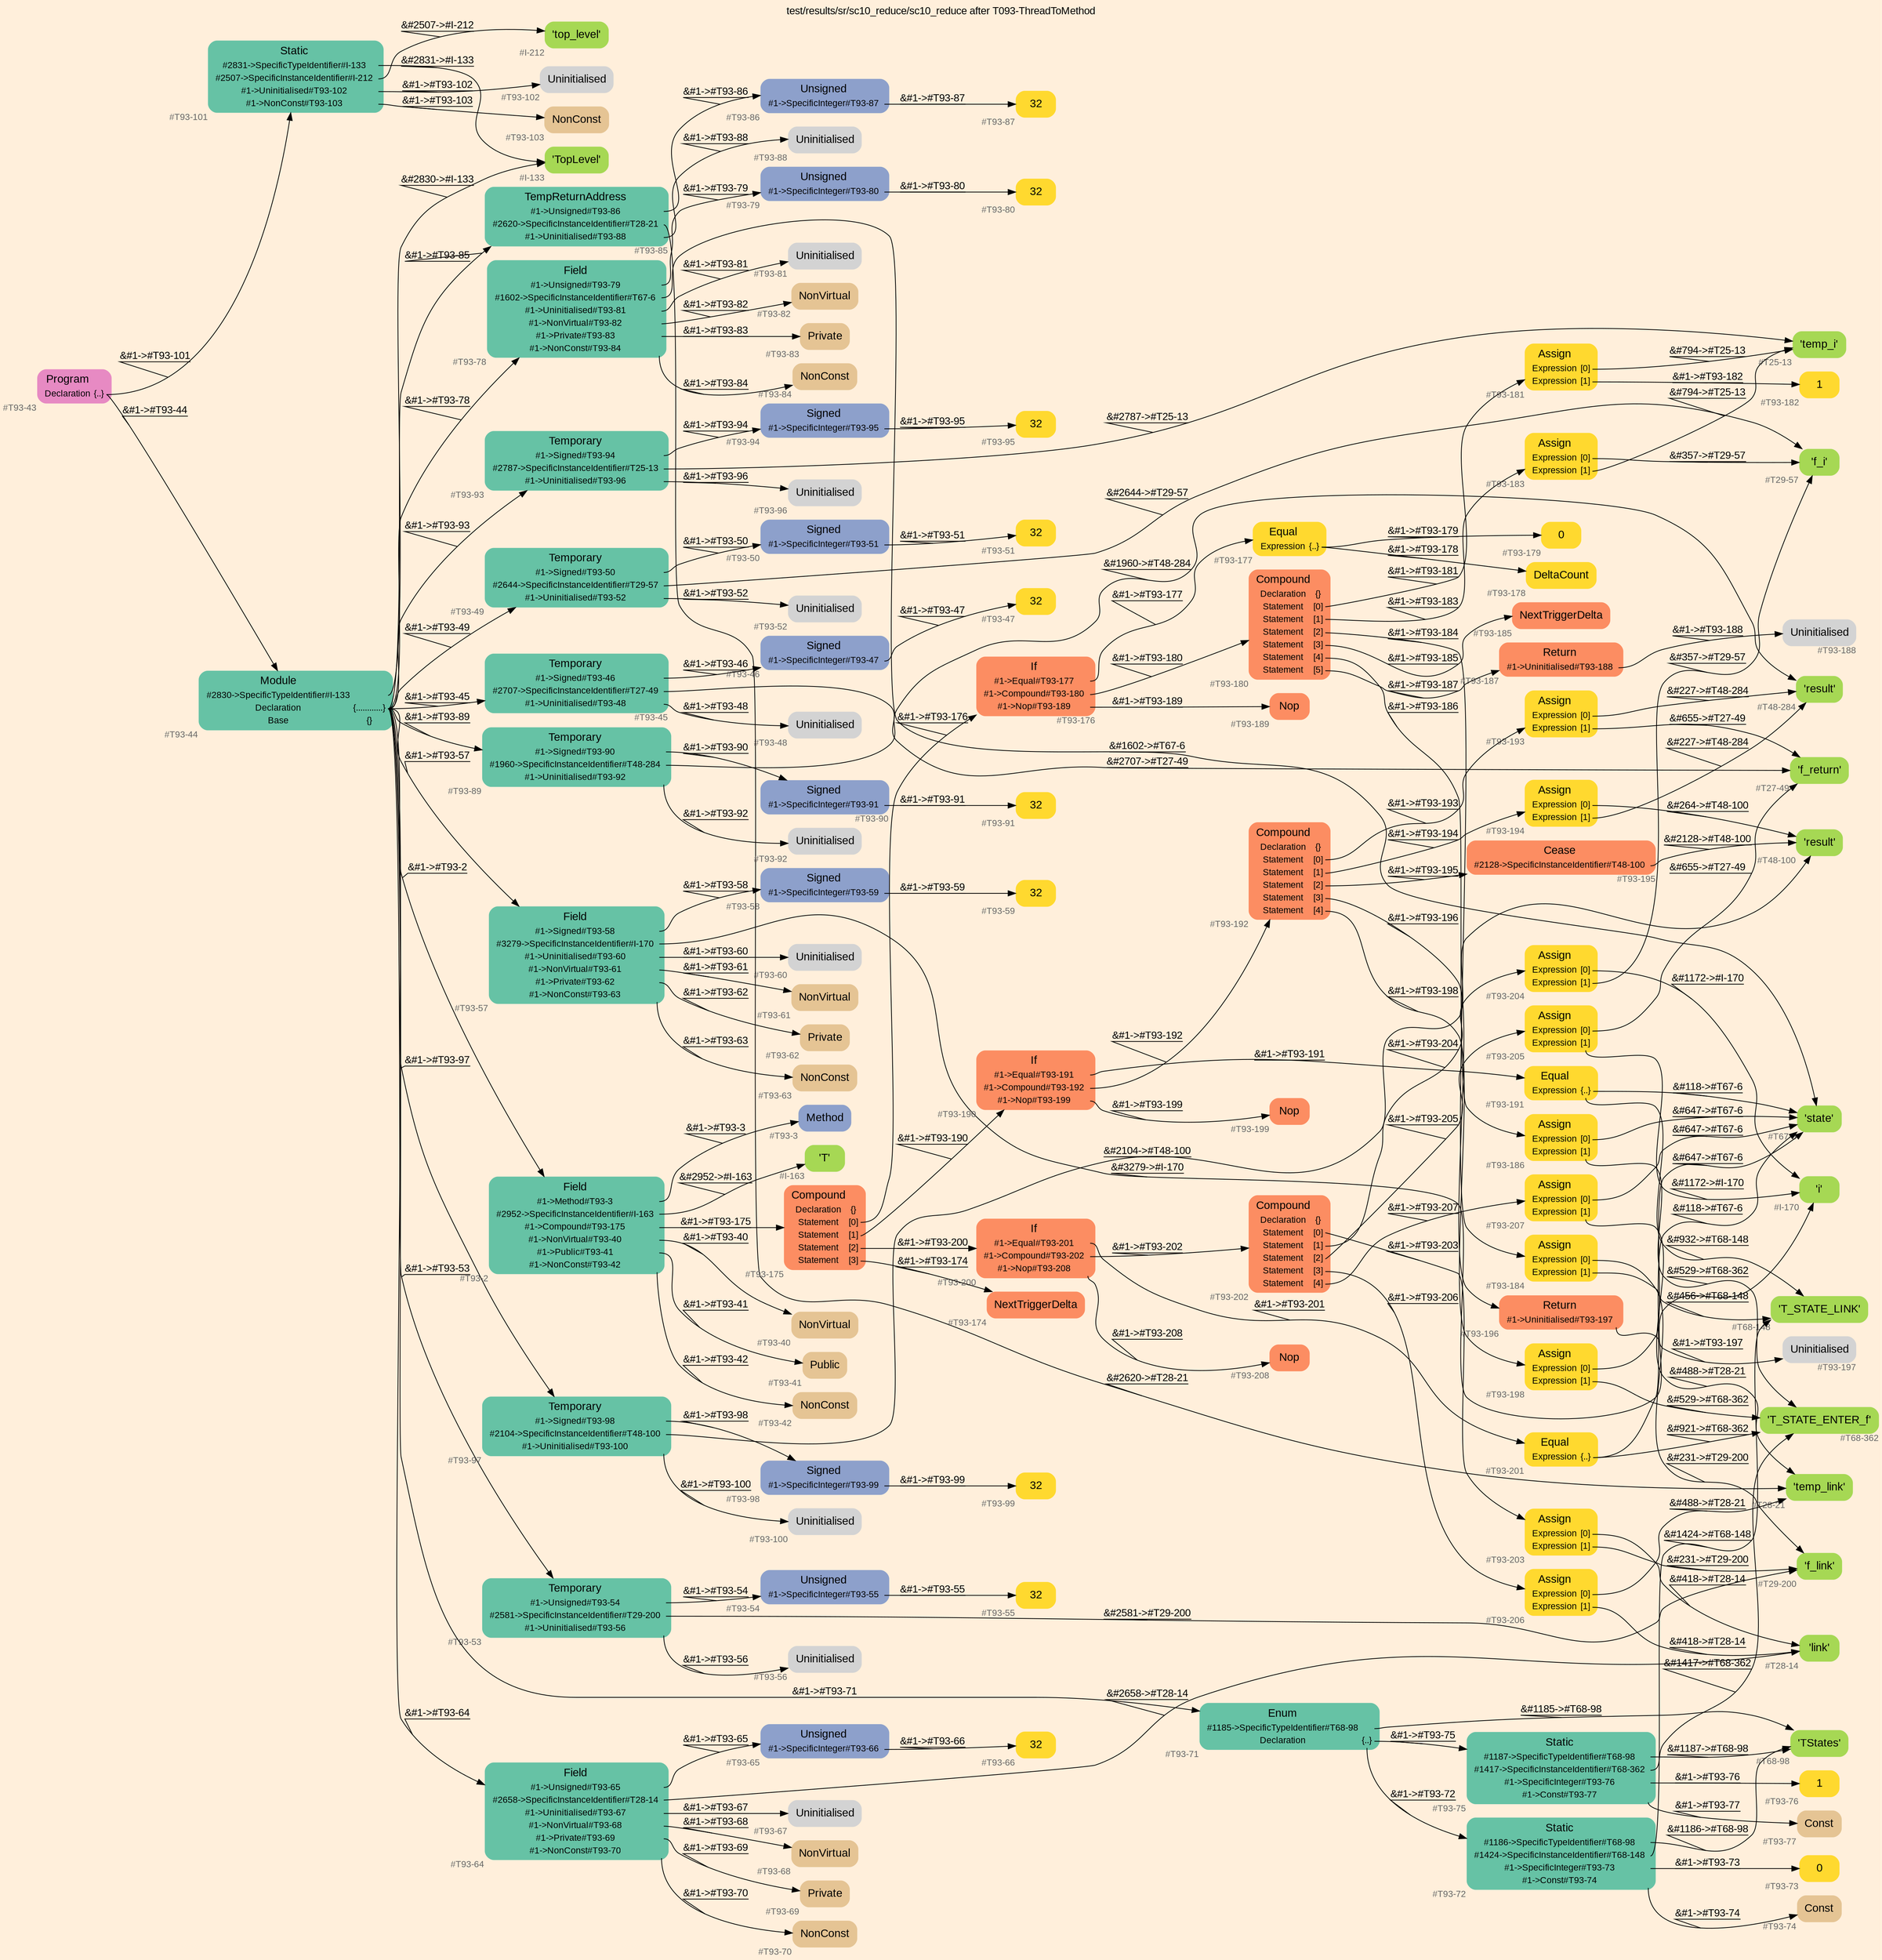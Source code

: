 digraph "test/results/sr/sc10_reduce/sc10_reduce after T093-ThreadToMethod" {
label = "test/results/sr/sc10_reduce/sc10_reduce after T093-ThreadToMethod"
labelloc = t
graph [
    rankdir = "LR"
    ranksep = 0.3
    bgcolor = antiquewhite1
    color = black
    fontcolor = black
    fontname = "Arial"
];
node [
    fontname = "Arial"
];
edge [
    fontname = "Arial"
];

// -------------------- node figure --------------------
// -------- block #T93-43 ----------
"#T93-43" [
    fillcolor = "/set28/4"
    xlabel = "#T93-43"
    fontsize = "12"
    fontcolor = grey40
    shape = "plaintext"
    label = <<TABLE BORDER="0" CELLBORDER="0" CELLSPACING="0">
     <TR><TD><FONT COLOR="black" POINT-SIZE="15">Program</FONT></TD></TR>
     <TR><TD><FONT COLOR="black" POINT-SIZE="12">Declaration</FONT></TD><TD PORT="port0"><FONT COLOR="black" POINT-SIZE="12">{..}</FONT></TD></TR>
    </TABLE>>
    style = "rounded,filled"
];

// -------- block #T93-44 ----------
"#T93-44" [
    fillcolor = "/set28/1"
    xlabel = "#T93-44"
    fontsize = "12"
    fontcolor = grey40
    shape = "plaintext"
    label = <<TABLE BORDER="0" CELLBORDER="0" CELLSPACING="0">
     <TR><TD><FONT COLOR="black" POINT-SIZE="15">Module</FONT></TD></TR>
     <TR><TD><FONT COLOR="black" POINT-SIZE="12">#2830-&gt;SpecificTypeIdentifier#I-133</FONT></TD><TD PORT="port0"></TD></TR>
     <TR><TD><FONT COLOR="black" POINT-SIZE="12">Declaration</FONT></TD><TD PORT="port1"><FONT COLOR="black" POINT-SIZE="12">{............}</FONT></TD></TR>
     <TR><TD><FONT COLOR="black" POINT-SIZE="12">Base</FONT></TD><TD PORT="port2"><FONT COLOR="black" POINT-SIZE="12">{}</FONT></TD></TR>
    </TABLE>>
    style = "rounded,filled"
];

// -------- block #I-133 ----------
"#I-133" [
    fillcolor = "/set28/5"
    xlabel = "#I-133"
    fontsize = "12"
    fontcolor = grey40
    shape = "plaintext"
    label = <<TABLE BORDER="0" CELLBORDER="0" CELLSPACING="0">
     <TR><TD><FONT COLOR="black" POINT-SIZE="15">'TopLevel'</FONT></TD></TR>
    </TABLE>>
    style = "rounded,filled"
];

// -------- block #T93-45 ----------
"#T93-45" [
    fillcolor = "/set28/1"
    xlabel = "#T93-45"
    fontsize = "12"
    fontcolor = grey40
    shape = "plaintext"
    label = <<TABLE BORDER="0" CELLBORDER="0" CELLSPACING="0">
     <TR><TD><FONT COLOR="black" POINT-SIZE="15">Temporary</FONT></TD></TR>
     <TR><TD><FONT COLOR="black" POINT-SIZE="12">#1-&gt;Signed#T93-46</FONT></TD><TD PORT="port0"></TD></TR>
     <TR><TD><FONT COLOR="black" POINT-SIZE="12">#2707-&gt;SpecificInstanceIdentifier#T27-49</FONT></TD><TD PORT="port1"></TD></TR>
     <TR><TD><FONT COLOR="black" POINT-SIZE="12">#1-&gt;Uninitialised#T93-48</FONT></TD><TD PORT="port2"></TD></TR>
    </TABLE>>
    style = "rounded,filled"
];

// -------- block #T93-46 ----------
"#T93-46" [
    fillcolor = "/set28/3"
    xlabel = "#T93-46"
    fontsize = "12"
    fontcolor = grey40
    shape = "plaintext"
    label = <<TABLE BORDER="0" CELLBORDER="0" CELLSPACING="0">
     <TR><TD><FONT COLOR="black" POINT-SIZE="15">Signed</FONT></TD></TR>
     <TR><TD><FONT COLOR="black" POINT-SIZE="12">#1-&gt;SpecificInteger#T93-47</FONT></TD><TD PORT="port0"></TD></TR>
    </TABLE>>
    style = "rounded,filled"
];

// -------- block #T93-47 ----------
"#T93-47" [
    fillcolor = "/set28/6"
    xlabel = "#T93-47"
    fontsize = "12"
    fontcolor = grey40
    shape = "plaintext"
    label = <<TABLE BORDER="0" CELLBORDER="0" CELLSPACING="0">
     <TR><TD><FONT COLOR="black" POINT-SIZE="15">32</FONT></TD></TR>
    </TABLE>>
    style = "rounded,filled"
];

// -------- block #T27-49 ----------
"#T27-49" [
    fillcolor = "/set28/5"
    xlabel = "#T27-49"
    fontsize = "12"
    fontcolor = grey40
    shape = "plaintext"
    label = <<TABLE BORDER="0" CELLBORDER="0" CELLSPACING="0">
     <TR><TD><FONT COLOR="black" POINT-SIZE="15">'f_return'</FONT></TD></TR>
    </TABLE>>
    style = "rounded,filled"
];

// -------- block #T93-48 ----------
"#T93-48" [
    xlabel = "#T93-48"
    fontsize = "12"
    fontcolor = grey40
    shape = "plaintext"
    label = <<TABLE BORDER="0" CELLBORDER="0" CELLSPACING="0">
     <TR><TD><FONT COLOR="black" POINT-SIZE="15">Uninitialised</FONT></TD></TR>
    </TABLE>>
    style = "rounded,filled"
];

// -------- block #T93-49 ----------
"#T93-49" [
    fillcolor = "/set28/1"
    xlabel = "#T93-49"
    fontsize = "12"
    fontcolor = grey40
    shape = "plaintext"
    label = <<TABLE BORDER="0" CELLBORDER="0" CELLSPACING="0">
     <TR><TD><FONT COLOR="black" POINT-SIZE="15">Temporary</FONT></TD></TR>
     <TR><TD><FONT COLOR="black" POINT-SIZE="12">#1-&gt;Signed#T93-50</FONT></TD><TD PORT="port0"></TD></TR>
     <TR><TD><FONT COLOR="black" POINT-SIZE="12">#2644-&gt;SpecificInstanceIdentifier#T29-57</FONT></TD><TD PORT="port1"></TD></TR>
     <TR><TD><FONT COLOR="black" POINT-SIZE="12">#1-&gt;Uninitialised#T93-52</FONT></TD><TD PORT="port2"></TD></TR>
    </TABLE>>
    style = "rounded,filled"
];

// -------- block #T93-50 ----------
"#T93-50" [
    fillcolor = "/set28/3"
    xlabel = "#T93-50"
    fontsize = "12"
    fontcolor = grey40
    shape = "plaintext"
    label = <<TABLE BORDER="0" CELLBORDER="0" CELLSPACING="0">
     <TR><TD><FONT COLOR="black" POINT-SIZE="15">Signed</FONT></TD></TR>
     <TR><TD><FONT COLOR="black" POINT-SIZE="12">#1-&gt;SpecificInteger#T93-51</FONT></TD><TD PORT="port0"></TD></TR>
    </TABLE>>
    style = "rounded,filled"
];

// -------- block #T93-51 ----------
"#T93-51" [
    fillcolor = "/set28/6"
    xlabel = "#T93-51"
    fontsize = "12"
    fontcolor = grey40
    shape = "plaintext"
    label = <<TABLE BORDER="0" CELLBORDER="0" CELLSPACING="0">
     <TR><TD><FONT COLOR="black" POINT-SIZE="15">32</FONT></TD></TR>
    </TABLE>>
    style = "rounded,filled"
];

// -------- block #T29-57 ----------
"#T29-57" [
    fillcolor = "/set28/5"
    xlabel = "#T29-57"
    fontsize = "12"
    fontcolor = grey40
    shape = "plaintext"
    label = <<TABLE BORDER="0" CELLBORDER="0" CELLSPACING="0">
     <TR><TD><FONT COLOR="black" POINT-SIZE="15">'f_i'</FONT></TD></TR>
    </TABLE>>
    style = "rounded,filled"
];

// -------- block #T93-52 ----------
"#T93-52" [
    xlabel = "#T93-52"
    fontsize = "12"
    fontcolor = grey40
    shape = "plaintext"
    label = <<TABLE BORDER="0" CELLBORDER="0" CELLSPACING="0">
     <TR><TD><FONT COLOR="black" POINT-SIZE="15">Uninitialised</FONT></TD></TR>
    </TABLE>>
    style = "rounded,filled"
];

// -------- block #T93-53 ----------
"#T93-53" [
    fillcolor = "/set28/1"
    xlabel = "#T93-53"
    fontsize = "12"
    fontcolor = grey40
    shape = "plaintext"
    label = <<TABLE BORDER="0" CELLBORDER="0" CELLSPACING="0">
     <TR><TD><FONT COLOR="black" POINT-SIZE="15">Temporary</FONT></TD></TR>
     <TR><TD><FONT COLOR="black" POINT-SIZE="12">#1-&gt;Unsigned#T93-54</FONT></TD><TD PORT="port0"></TD></TR>
     <TR><TD><FONT COLOR="black" POINT-SIZE="12">#2581-&gt;SpecificInstanceIdentifier#T29-200</FONT></TD><TD PORT="port1"></TD></TR>
     <TR><TD><FONT COLOR="black" POINT-SIZE="12">#1-&gt;Uninitialised#T93-56</FONT></TD><TD PORT="port2"></TD></TR>
    </TABLE>>
    style = "rounded,filled"
];

// -------- block #T93-54 ----------
"#T93-54" [
    fillcolor = "/set28/3"
    xlabel = "#T93-54"
    fontsize = "12"
    fontcolor = grey40
    shape = "plaintext"
    label = <<TABLE BORDER="0" CELLBORDER="0" CELLSPACING="0">
     <TR><TD><FONT COLOR="black" POINT-SIZE="15">Unsigned</FONT></TD></TR>
     <TR><TD><FONT COLOR="black" POINT-SIZE="12">#1-&gt;SpecificInteger#T93-55</FONT></TD><TD PORT="port0"></TD></TR>
    </TABLE>>
    style = "rounded,filled"
];

// -------- block #T93-55 ----------
"#T93-55" [
    fillcolor = "/set28/6"
    xlabel = "#T93-55"
    fontsize = "12"
    fontcolor = grey40
    shape = "plaintext"
    label = <<TABLE BORDER="0" CELLBORDER="0" CELLSPACING="0">
     <TR><TD><FONT COLOR="black" POINT-SIZE="15">32</FONT></TD></TR>
    </TABLE>>
    style = "rounded,filled"
];

// -------- block #T29-200 ----------
"#T29-200" [
    fillcolor = "/set28/5"
    xlabel = "#T29-200"
    fontsize = "12"
    fontcolor = grey40
    shape = "plaintext"
    label = <<TABLE BORDER="0" CELLBORDER="0" CELLSPACING="0">
     <TR><TD><FONT COLOR="black" POINT-SIZE="15">'f_link'</FONT></TD></TR>
    </TABLE>>
    style = "rounded,filled"
];

// -------- block #T93-56 ----------
"#T93-56" [
    xlabel = "#T93-56"
    fontsize = "12"
    fontcolor = grey40
    shape = "plaintext"
    label = <<TABLE BORDER="0" CELLBORDER="0" CELLSPACING="0">
     <TR><TD><FONT COLOR="black" POINT-SIZE="15">Uninitialised</FONT></TD></TR>
    </TABLE>>
    style = "rounded,filled"
];

// -------- block #T93-57 ----------
"#T93-57" [
    fillcolor = "/set28/1"
    xlabel = "#T93-57"
    fontsize = "12"
    fontcolor = grey40
    shape = "plaintext"
    label = <<TABLE BORDER="0" CELLBORDER="0" CELLSPACING="0">
     <TR><TD><FONT COLOR="black" POINT-SIZE="15">Field</FONT></TD></TR>
     <TR><TD><FONT COLOR="black" POINT-SIZE="12">#1-&gt;Signed#T93-58</FONT></TD><TD PORT="port0"></TD></TR>
     <TR><TD><FONT COLOR="black" POINT-SIZE="12">#3279-&gt;SpecificInstanceIdentifier#I-170</FONT></TD><TD PORT="port1"></TD></TR>
     <TR><TD><FONT COLOR="black" POINT-SIZE="12">#1-&gt;Uninitialised#T93-60</FONT></TD><TD PORT="port2"></TD></TR>
     <TR><TD><FONT COLOR="black" POINT-SIZE="12">#1-&gt;NonVirtual#T93-61</FONT></TD><TD PORT="port3"></TD></TR>
     <TR><TD><FONT COLOR="black" POINT-SIZE="12">#1-&gt;Private#T93-62</FONT></TD><TD PORT="port4"></TD></TR>
     <TR><TD><FONT COLOR="black" POINT-SIZE="12">#1-&gt;NonConst#T93-63</FONT></TD><TD PORT="port5"></TD></TR>
    </TABLE>>
    style = "rounded,filled"
];

// -------- block #T93-58 ----------
"#T93-58" [
    fillcolor = "/set28/3"
    xlabel = "#T93-58"
    fontsize = "12"
    fontcolor = grey40
    shape = "plaintext"
    label = <<TABLE BORDER="0" CELLBORDER="0" CELLSPACING="0">
     <TR><TD><FONT COLOR="black" POINT-SIZE="15">Signed</FONT></TD></TR>
     <TR><TD><FONT COLOR="black" POINT-SIZE="12">#1-&gt;SpecificInteger#T93-59</FONT></TD><TD PORT="port0"></TD></TR>
    </TABLE>>
    style = "rounded,filled"
];

// -------- block #T93-59 ----------
"#T93-59" [
    fillcolor = "/set28/6"
    xlabel = "#T93-59"
    fontsize = "12"
    fontcolor = grey40
    shape = "plaintext"
    label = <<TABLE BORDER="0" CELLBORDER="0" CELLSPACING="0">
     <TR><TD><FONT COLOR="black" POINT-SIZE="15">32</FONT></TD></TR>
    </TABLE>>
    style = "rounded,filled"
];

// -------- block #I-170 ----------
"#I-170" [
    fillcolor = "/set28/5"
    xlabel = "#I-170"
    fontsize = "12"
    fontcolor = grey40
    shape = "plaintext"
    label = <<TABLE BORDER="0" CELLBORDER="0" CELLSPACING="0">
     <TR><TD><FONT COLOR="black" POINT-SIZE="15">'i'</FONT></TD></TR>
    </TABLE>>
    style = "rounded,filled"
];

// -------- block #T93-60 ----------
"#T93-60" [
    xlabel = "#T93-60"
    fontsize = "12"
    fontcolor = grey40
    shape = "plaintext"
    label = <<TABLE BORDER="0" CELLBORDER="0" CELLSPACING="0">
     <TR><TD><FONT COLOR="black" POINT-SIZE="15">Uninitialised</FONT></TD></TR>
    </TABLE>>
    style = "rounded,filled"
];

// -------- block #T93-61 ----------
"#T93-61" [
    fillcolor = "/set28/7"
    xlabel = "#T93-61"
    fontsize = "12"
    fontcolor = grey40
    shape = "plaintext"
    label = <<TABLE BORDER="0" CELLBORDER="0" CELLSPACING="0">
     <TR><TD><FONT COLOR="black" POINT-SIZE="15">NonVirtual</FONT></TD></TR>
    </TABLE>>
    style = "rounded,filled"
];

// -------- block #T93-62 ----------
"#T93-62" [
    fillcolor = "/set28/7"
    xlabel = "#T93-62"
    fontsize = "12"
    fontcolor = grey40
    shape = "plaintext"
    label = <<TABLE BORDER="0" CELLBORDER="0" CELLSPACING="0">
     <TR><TD><FONT COLOR="black" POINT-SIZE="15">Private</FONT></TD></TR>
    </TABLE>>
    style = "rounded,filled"
];

// -------- block #T93-63 ----------
"#T93-63" [
    fillcolor = "/set28/7"
    xlabel = "#T93-63"
    fontsize = "12"
    fontcolor = grey40
    shape = "plaintext"
    label = <<TABLE BORDER="0" CELLBORDER="0" CELLSPACING="0">
     <TR><TD><FONT COLOR="black" POINT-SIZE="15">NonConst</FONT></TD></TR>
    </TABLE>>
    style = "rounded,filled"
];

// -------- block #T93-64 ----------
"#T93-64" [
    fillcolor = "/set28/1"
    xlabel = "#T93-64"
    fontsize = "12"
    fontcolor = grey40
    shape = "plaintext"
    label = <<TABLE BORDER="0" CELLBORDER="0" CELLSPACING="0">
     <TR><TD><FONT COLOR="black" POINT-SIZE="15">Field</FONT></TD></TR>
     <TR><TD><FONT COLOR="black" POINT-SIZE="12">#1-&gt;Unsigned#T93-65</FONT></TD><TD PORT="port0"></TD></TR>
     <TR><TD><FONT COLOR="black" POINT-SIZE="12">#2658-&gt;SpecificInstanceIdentifier#T28-14</FONT></TD><TD PORT="port1"></TD></TR>
     <TR><TD><FONT COLOR="black" POINT-SIZE="12">#1-&gt;Uninitialised#T93-67</FONT></TD><TD PORT="port2"></TD></TR>
     <TR><TD><FONT COLOR="black" POINT-SIZE="12">#1-&gt;NonVirtual#T93-68</FONT></TD><TD PORT="port3"></TD></TR>
     <TR><TD><FONT COLOR="black" POINT-SIZE="12">#1-&gt;Private#T93-69</FONT></TD><TD PORT="port4"></TD></TR>
     <TR><TD><FONT COLOR="black" POINT-SIZE="12">#1-&gt;NonConst#T93-70</FONT></TD><TD PORT="port5"></TD></TR>
    </TABLE>>
    style = "rounded,filled"
];

// -------- block #T93-65 ----------
"#T93-65" [
    fillcolor = "/set28/3"
    xlabel = "#T93-65"
    fontsize = "12"
    fontcolor = grey40
    shape = "plaintext"
    label = <<TABLE BORDER="0" CELLBORDER="0" CELLSPACING="0">
     <TR><TD><FONT COLOR="black" POINT-SIZE="15">Unsigned</FONT></TD></TR>
     <TR><TD><FONT COLOR="black" POINT-SIZE="12">#1-&gt;SpecificInteger#T93-66</FONT></TD><TD PORT="port0"></TD></TR>
    </TABLE>>
    style = "rounded,filled"
];

// -------- block #T93-66 ----------
"#T93-66" [
    fillcolor = "/set28/6"
    xlabel = "#T93-66"
    fontsize = "12"
    fontcolor = grey40
    shape = "plaintext"
    label = <<TABLE BORDER="0" CELLBORDER="0" CELLSPACING="0">
     <TR><TD><FONT COLOR="black" POINT-SIZE="15">32</FONT></TD></TR>
    </TABLE>>
    style = "rounded,filled"
];

// -------- block #T28-14 ----------
"#T28-14" [
    fillcolor = "/set28/5"
    xlabel = "#T28-14"
    fontsize = "12"
    fontcolor = grey40
    shape = "plaintext"
    label = <<TABLE BORDER="0" CELLBORDER="0" CELLSPACING="0">
     <TR><TD><FONT COLOR="black" POINT-SIZE="15">'link'</FONT></TD></TR>
    </TABLE>>
    style = "rounded,filled"
];

// -------- block #T93-67 ----------
"#T93-67" [
    xlabel = "#T93-67"
    fontsize = "12"
    fontcolor = grey40
    shape = "plaintext"
    label = <<TABLE BORDER="0" CELLBORDER="0" CELLSPACING="0">
     <TR><TD><FONT COLOR="black" POINT-SIZE="15">Uninitialised</FONT></TD></TR>
    </TABLE>>
    style = "rounded,filled"
];

// -------- block #T93-68 ----------
"#T93-68" [
    fillcolor = "/set28/7"
    xlabel = "#T93-68"
    fontsize = "12"
    fontcolor = grey40
    shape = "plaintext"
    label = <<TABLE BORDER="0" CELLBORDER="0" CELLSPACING="0">
     <TR><TD><FONT COLOR="black" POINT-SIZE="15">NonVirtual</FONT></TD></TR>
    </TABLE>>
    style = "rounded,filled"
];

// -------- block #T93-69 ----------
"#T93-69" [
    fillcolor = "/set28/7"
    xlabel = "#T93-69"
    fontsize = "12"
    fontcolor = grey40
    shape = "plaintext"
    label = <<TABLE BORDER="0" CELLBORDER="0" CELLSPACING="0">
     <TR><TD><FONT COLOR="black" POINT-SIZE="15">Private</FONT></TD></TR>
    </TABLE>>
    style = "rounded,filled"
];

// -------- block #T93-70 ----------
"#T93-70" [
    fillcolor = "/set28/7"
    xlabel = "#T93-70"
    fontsize = "12"
    fontcolor = grey40
    shape = "plaintext"
    label = <<TABLE BORDER="0" CELLBORDER="0" CELLSPACING="0">
     <TR><TD><FONT COLOR="black" POINT-SIZE="15">NonConst</FONT></TD></TR>
    </TABLE>>
    style = "rounded,filled"
];

// -------- block #T93-71 ----------
"#T93-71" [
    fillcolor = "/set28/1"
    xlabel = "#T93-71"
    fontsize = "12"
    fontcolor = grey40
    shape = "plaintext"
    label = <<TABLE BORDER="0" CELLBORDER="0" CELLSPACING="0">
     <TR><TD><FONT COLOR="black" POINT-SIZE="15">Enum</FONT></TD></TR>
     <TR><TD><FONT COLOR="black" POINT-SIZE="12">#1185-&gt;SpecificTypeIdentifier#T68-98</FONT></TD><TD PORT="port0"></TD></TR>
     <TR><TD><FONT COLOR="black" POINT-SIZE="12">Declaration</FONT></TD><TD PORT="port1"><FONT COLOR="black" POINT-SIZE="12">{..}</FONT></TD></TR>
    </TABLE>>
    style = "rounded,filled"
];

// -------- block #T68-98 ----------
"#T68-98" [
    fillcolor = "/set28/5"
    xlabel = "#T68-98"
    fontsize = "12"
    fontcolor = grey40
    shape = "plaintext"
    label = <<TABLE BORDER="0" CELLBORDER="0" CELLSPACING="0">
     <TR><TD><FONT COLOR="black" POINT-SIZE="15">'TStates'</FONT></TD></TR>
    </TABLE>>
    style = "rounded,filled"
];

// -------- block #T93-72 ----------
"#T93-72" [
    fillcolor = "/set28/1"
    xlabel = "#T93-72"
    fontsize = "12"
    fontcolor = grey40
    shape = "plaintext"
    label = <<TABLE BORDER="0" CELLBORDER="0" CELLSPACING="0">
     <TR><TD><FONT COLOR="black" POINT-SIZE="15">Static</FONT></TD></TR>
     <TR><TD><FONT COLOR="black" POINT-SIZE="12">#1186-&gt;SpecificTypeIdentifier#T68-98</FONT></TD><TD PORT="port0"></TD></TR>
     <TR><TD><FONT COLOR="black" POINT-SIZE="12">#1424-&gt;SpecificInstanceIdentifier#T68-148</FONT></TD><TD PORT="port1"></TD></TR>
     <TR><TD><FONT COLOR="black" POINT-SIZE="12">#1-&gt;SpecificInteger#T93-73</FONT></TD><TD PORT="port2"></TD></TR>
     <TR><TD><FONT COLOR="black" POINT-SIZE="12">#1-&gt;Const#T93-74</FONT></TD><TD PORT="port3"></TD></TR>
    </TABLE>>
    style = "rounded,filled"
];

// -------- block #T68-148 ----------
"#T68-148" [
    fillcolor = "/set28/5"
    xlabel = "#T68-148"
    fontsize = "12"
    fontcolor = grey40
    shape = "plaintext"
    label = <<TABLE BORDER="0" CELLBORDER="0" CELLSPACING="0">
     <TR><TD><FONT COLOR="black" POINT-SIZE="15">'T_STATE_LINK'</FONT></TD></TR>
    </TABLE>>
    style = "rounded,filled"
];

// -------- block #T93-73 ----------
"#T93-73" [
    fillcolor = "/set28/6"
    xlabel = "#T93-73"
    fontsize = "12"
    fontcolor = grey40
    shape = "plaintext"
    label = <<TABLE BORDER="0" CELLBORDER="0" CELLSPACING="0">
     <TR><TD><FONT COLOR="black" POINT-SIZE="15">0</FONT></TD></TR>
    </TABLE>>
    style = "rounded,filled"
];

// -------- block #T93-74 ----------
"#T93-74" [
    fillcolor = "/set28/7"
    xlabel = "#T93-74"
    fontsize = "12"
    fontcolor = grey40
    shape = "plaintext"
    label = <<TABLE BORDER="0" CELLBORDER="0" CELLSPACING="0">
     <TR><TD><FONT COLOR="black" POINT-SIZE="15">Const</FONT></TD></TR>
    </TABLE>>
    style = "rounded,filled"
];

// -------- block #T93-75 ----------
"#T93-75" [
    fillcolor = "/set28/1"
    xlabel = "#T93-75"
    fontsize = "12"
    fontcolor = grey40
    shape = "plaintext"
    label = <<TABLE BORDER="0" CELLBORDER="0" CELLSPACING="0">
     <TR><TD><FONT COLOR="black" POINT-SIZE="15">Static</FONT></TD></TR>
     <TR><TD><FONT COLOR="black" POINT-SIZE="12">#1187-&gt;SpecificTypeIdentifier#T68-98</FONT></TD><TD PORT="port0"></TD></TR>
     <TR><TD><FONT COLOR="black" POINT-SIZE="12">#1417-&gt;SpecificInstanceIdentifier#T68-362</FONT></TD><TD PORT="port1"></TD></TR>
     <TR><TD><FONT COLOR="black" POINT-SIZE="12">#1-&gt;SpecificInteger#T93-76</FONT></TD><TD PORT="port2"></TD></TR>
     <TR><TD><FONT COLOR="black" POINT-SIZE="12">#1-&gt;Const#T93-77</FONT></TD><TD PORT="port3"></TD></TR>
    </TABLE>>
    style = "rounded,filled"
];

// -------- block #T68-362 ----------
"#T68-362" [
    fillcolor = "/set28/5"
    xlabel = "#T68-362"
    fontsize = "12"
    fontcolor = grey40
    shape = "plaintext"
    label = <<TABLE BORDER="0" CELLBORDER="0" CELLSPACING="0">
     <TR><TD><FONT COLOR="black" POINT-SIZE="15">'T_STATE_ENTER_f'</FONT></TD></TR>
    </TABLE>>
    style = "rounded,filled"
];

// -------- block #T93-76 ----------
"#T93-76" [
    fillcolor = "/set28/6"
    xlabel = "#T93-76"
    fontsize = "12"
    fontcolor = grey40
    shape = "plaintext"
    label = <<TABLE BORDER="0" CELLBORDER="0" CELLSPACING="0">
     <TR><TD><FONT COLOR="black" POINT-SIZE="15">1</FONT></TD></TR>
    </TABLE>>
    style = "rounded,filled"
];

// -------- block #T93-77 ----------
"#T93-77" [
    fillcolor = "/set28/7"
    xlabel = "#T93-77"
    fontsize = "12"
    fontcolor = grey40
    shape = "plaintext"
    label = <<TABLE BORDER="0" CELLBORDER="0" CELLSPACING="0">
     <TR><TD><FONT COLOR="black" POINT-SIZE="15">Const</FONT></TD></TR>
    </TABLE>>
    style = "rounded,filled"
];

// -------- block #T93-78 ----------
"#T93-78" [
    fillcolor = "/set28/1"
    xlabel = "#T93-78"
    fontsize = "12"
    fontcolor = grey40
    shape = "plaintext"
    label = <<TABLE BORDER="0" CELLBORDER="0" CELLSPACING="0">
     <TR><TD><FONT COLOR="black" POINT-SIZE="15">Field</FONT></TD></TR>
     <TR><TD><FONT COLOR="black" POINT-SIZE="12">#1-&gt;Unsigned#T93-79</FONT></TD><TD PORT="port0"></TD></TR>
     <TR><TD><FONT COLOR="black" POINT-SIZE="12">#1602-&gt;SpecificInstanceIdentifier#T67-6</FONT></TD><TD PORT="port1"></TD></TR>
     <TR><TD><FONT COLOR="black" POINT-SIZE="12">#1-&gt;Uninitialised#T93-81</FONT></TD><TD PORT="port2"></TD></TR>
     <TR><TD><FONT COLOR="black" POINT-SIZE="12">#1-&gt;NonVirtual#T93-82</FONT></TD><TD PORT="port3"></TD></TR>
     <TR><TD><FONT COLOR="black" POINT-SIZE="12">#1-&gt;Private#T93-83</FONT></TD><TD PORT="port4"></TD></TR>
     <TR><TD><FONT COLOR="black" POINT-SIZE="12">#1-&gt;NonConst#T93-84</FONT></TD><TD PORT="port5"></TD></TR>
    </TABLE>>
    style = "rounded,filled"
];

// -------- block #T93-79 ----------
"#T93-79" [
    fillcolor = "/set28/3"
    xlabel = "#T93-79"
    fontsize = "12"
    fontcolor = grey40
    shape = "plaintext"
    label = <<TABLE BORDER="0" CELLBORDER="0" CELLSPACING="0">
     <TR><TD><FONT COLOR="black" POINT-SIZE="15">Unsigned</FONT></TD></TR>
     <TR><TD><FONT COLOR="black" POINT-SIZE="12">#1-&gt;SpecificInteger#T93-80</FONT></TD><TD PORT="port0"></TD></TR>
    </TABLE>>
    style = "rounded,filled"
];

// -------- block #T93-80 ----------
"#T93-80" [
    fillcolor = "/set28/6"
    xlabel = "#T93-80"
    fontsize = "12"
    fontcolor = grey40
    shape = "plaintext"
    label = <<TABLE BORDER="0" CELLBORDER="0" CELLSPACING="0">
     <TR><TD><FONT COLOR="black" POINT-SIZE="15">32</FONT></TD></TR>
    </TABLE>>
    style = "rounded,filled"
];

// -------- block #T67-6 ----------
"#T67-6" [
    fillcolor = "/set28/5"
    xlabel = "#T67-6"
    fontsize = "12"
    fontcolor = grey40
    shape = "plaintext"
    label = <<TABLE BORDER="0" CELLBORDER="0" CELLSPACING="0">
     <TR><TD><FONT COLOR="black" POINT-SIZE="15">'state'</FONT></TD></TR>
    </TABLE>>
    style = "rounded,filled"
];

// -------- block #T93-81 ----------
"#T93-81" [
    xlabel = "#T93-81"
    fontsize = "12"
    fontcolor = grey40
    shape = "plaintext"
    label = <<TABLE BORDER="0" CELLBORDER="0" CELLSPACING="0">
     <TR><TD><FONT COLOR="black" POINT-SIZE="15">Uninitialised</FONT></TD></TR>
    </TABLE>>
    style = "rounded,filled"
];

// -------- block #T93-82 ----------
"#T93-82" [
    fillcolor = "/set28/7"
    xlabel = "#T93-82"
    fontsize = "12"
    fontcolor = grey40
    shape = "plaintext"
    label = <<TABLE BORDER="0" CELLBORDER="0" CELLSPACING="0">
     <TR><TD><FONT COLOR="black" POINT-SIZE="15">NonVirtual</FONT></TD></TR>
    </TABLE>>
    style = "rounded,filled"
];

// -------- block #T93-83 ----------
"#T93-83" [
    fillcolor = "/set28/7"
    xlabel = "#T93-83"
    fontsize = "12"
    fontcolor = grey40
    shape = "plaintext"
    label = <<TABLE BORDER="0" CELLBORDER="0" CELLSPACING="0">
     <TR><TD><FONT COLOR="black" POINT-SIZE="15">Private</FONT></TD></TR>
    </TABLE>>
    style = "rounded,filled"
];

// -------- block #T93-84 ----------
"#T93-84" [
    fillcolor = "/set28/7"
    xlabel = "#T93-84"
    fontsize = "12"
    fontcolor = grey40
    shape = "plaintext"
    label = <<TABLE BORDER="0" CELLBORDER="0" CELLSPACING="0">
     <TR><TD><FONT COLOR="black" POINT-SIZE="15">NonConst</FONT></TD></TR>
    </TABLE>>
    style = "rounded,filled"
];

// -------- block #T93-85 ----------
"#T93-85" [
    fillcolor = "/set28/1"
    xlabel = "#T93-85"
    fontsize = "12"
    fontcolor = grey40
    shape = "plaintext"
    label = <<TABLE BORDER="0" CELLBORDER="0" CELLSPACING="0">
     <TR><TD><FONT COLOR="black" POINT-SIZE="15">TempReturnAddress</FONT></TD></TR>
     <TR><TD><FONT COLOR="black" POINT-SIZE="12">#1-&gt;Unsigned#T93-86</FONT></TD><TD PORT="port0"></TD></TR>
     <TR><TD><FONT COLOR="black" POINT-SIZE="12">#2620-&gt;SpecificInstanceIdentifier#T28-21</FONT></TD><TD PORT="port1"></TD></TR>
     <TR><TD><FONT COLOR="black" POINT-SIZE="12">#1-&gt;Uninitialised#T93-88</FONT></TD><TD PORT="port2"></TD></TR>
    </TABLE>>
    style = "rounded,filled"
];

// -------- block #T93-86 ----------
"#T93-86" [
    fillcolor = "/set28/3"
    xlabel = "#T93-86"
    fontsize = "12"
    fontcolor = grey40
    shape = "plaintext"
    label = <<TABLE BORDER="0" CELLBORDER="0" CELLSPACING="0">
     <TR><TD><FONT COLOR="black" POINT-SIZE="15">Unsigned</FONT></TD></TR>
     <TR><TD><FONT COLOR="black" POINT-SIZE="12">#1-&gt;SpecificInteger#T93-87</FONT></TD><TD PORT="port0"></TD></TR>
    </TABLE>>
    style = "rounded,filled"
];

// -------- block #T93-87 ----------
"#T93-87" [
    fillcolor = "/set28/6"
    xlabel = "#T93-87"
    fontsize = "12"
    fontcolor = grey40
    shape = "plaintext"
    label = <<TABLE BORDER="0" CELLBORDER="0" CELLSPACING="0">
     <TR><TD><FONT COLOR="black" POINT-SIZE="15">32</FONT></TD></TR>
    </TABLE>>
    style = "rounded,filled"
];

// -------- block #T28-21 ----------
"#T28-21" [
    fillcolor = "/set28/5"
    xlabel = "#T28-21"
    fontsize = "12"
    fontcolor = grey40
    shape = "plaintext"
    label = <<TABLE BORDER="0" CELLBORDER="0" CELLSPACING="0">
     <TR><TD><FONT COLOR="black" POINT-SIZE="15">'temp_link'</FONT></TD></TR>
    </TABLE>>
    style = "rounded,filled"
];

// -------- block #T93-88 ----------
"#T93-88" [
    xlabel = "#T93-88"
    fontsize = "12"
    fontcolor = grey40
    shape = "plaintext"
    label = <<TABLE BORDER="0" CELLBORDER="0" CELLSPACING="0">
     <TR><TD><FONT COLOR="black" POINT-SIZE="15">Uninitialised</FONT></TD></TR>
    </TABLE>>
    style = "rounded,filled"
];

// -------- block #T93-89 ----------
"#T93-89" [
    fillcolor = "/set28/1"
    xlabel = "#T93-89"
    fontsize = "12"
    fontcolor = grey40
    shape = "plaintext"
    label = <<TABLE BORDER="0" CELLBORDER="0" CELLSPACING="0">
     <TR><TD><FONT COLOR="black" POINT-SIZE="15">Temporary</FONT></TD></TR>
     <TR><TD><FONT COLOR="black" POINT-SIZE="12">#1-&gt;Signed#T93-90</FONT></TD><TD PORT="port0"></TD></TR>
     <TR><TD><FONT COLOR="black" POINT-SIZE="12">#1960-&gt;SpecificInstanceIdentifier#T48-284</FONT></TD><TD PORT="port1"></TD></TR>
     <TR><TD><FONT COLOR="black" POINT-SIZE="12">#1-&gt;Uninitialised#T93-92</FONT></TD><TD PORT="port2"></TD></TR>
    </TABLE>>
    style = "rounded,filled"
];

// -------- block #T93-90 ----------
"#T93-90" [
    fillcolor = "/set28/3"
    xlabel = "#T93-90"
    fontsize = "12"
    fontcolor = grey40
    shape = "plaintext"
    label = <<TABLE BORDER="0" CELLBORDER="0" CELLSPACING="0">
     <TR><TD><FONT COLOR="black" POINT-SIZE="15">Signed</FONT></TD></TR>
     <TR><TD><FONT COLOR="black" POINT-SIZE="12">#1-&gt;SpecificInteger#T93-91</FONT></TD><TD PORT="port0"></TD></TR>
    </TABLE>>
    style = "rounded,filled"
];

// -------- block #T93-91 ----------
"#T93-91" [
    fillcolor = "/set28/6"
    xlabel = "#T93-91"
    fontsize = "12"
    fontcolor = grey40
    shape = "plaintext"
    label = <<TABLE BORDER="0" CELLBORDER="0" CELLSPACING="0">
     <TR><TD><FONT COLOR="black" POINT-SIZE="15">32</FONT></TD></TR>
    </TABLE>>
    style = "rounded,filled"
];

// -------- block #T48-284 ----------
"#T48-284" [
    fillcolor = "/set28/5"
    xlabel = "#T48-284"
    fontsize = "12"
    fontcolor = grey40
    shape = "plaintext"
    label = <<TABLE BORDER="0" CELLBORDER="0" CELLSPACING="0">
     <TR><TD><FONT COLOR="black" POINT-SIZE="15">'result'</FONT></TD></TR>
    </TABLE>>
    style = "rounded,filled"
];

// -------- block #T93-92 ----------
"#T93-92" [
    xlabel = "#T93-92"
    fontsize = "12"
    fontcolor = grey40
    shape = "plaintext"
    label = <<TABLE BORDER="0" CELLBORDER="0" CELLSPACING="0">
     <TR><TD><FONT COLOR="black" POINT-SIZE="15">Uninitialised</FONT></TD></TR>
    </TABLE>>
    style = "rounded,filled"
];

// -------- block #T93-93 ----------
"#T93-93" [
    fillcolor = "/set28/1"
    xlabel = "#T93-93"
    fontsize = "12"
    fontcolor = grey40
    shape = "plaintext"
    label = <<TABLE BORDER="0" CELLBORDER="0" CELLSPACING="0">
     <TR><TD><FONT COLOR="black" POINT-SIZE="15">Temporary</FONT></TD></TR>
     <TR><TD><FONT COLOR="black" POINT-SIZE="12">#1-&gt;Signed#T93-94</FONT></TD><TD PORT="port0"></TD></TR>
     <TR><TD><FONT COLOR="black" POINT-SIZE="12">#2787-&gt;SpecificInstanceIdentifier#T25-13</FONT></TD><TD PORT="port1"></TD></TR>
     <TR><TD><FONT COLOR="black" POINT-SIZE="12">#1-&gt;Uninitialised#T93-96</FONT></TD><TD PORT="port2"></TD></TR>
    </TABLE>>
    style = "rounded,filled"
];

// -------- block #T93-94 ----------
"#T93-94" [
    fillcolor = "/set28/3"
    xlabel = "#T93-94"
    fontsize = "12"
    fontcolor = grey40
    shape = "plaintext"
    label = <<TABLE BORDER="0" CELLBORDER="0" CELLSPACING="0">
     <TR><TD><FONT COLOR="black" POINT-SIZE="15">Signed</FONT></TD></TR>
     <TR><TD><FONT COLOR="black" POINT-SIZE="12">#1-&gt;SpecificInteger#T93-95</FONT></TD><TD PORT="port0"></TD></TR>
    </TABLE>>
    style = "rounded,filled"
];

// -------- block #T93-95 ----------
"#T93-95" [
    fillcolor = "/set28/6"
    xlabel = "#T93-95"
    fontsize = "12"
    fontcolor = grey40
    shape = "plaintext"
    label = <<TABLE BORDER="0" CELLBORDER="0" CELLSPACING="0">
     <TR><TD><FONT COLOR="black" POINT-SIZE="15">32</FONT></TD></TR>
    </TABLE>>
    style = "rounded,filled"
];

// -------- block #T25-13 ----------
"#T25-13" [
    fillcolor = "/set28/5"
    xlabel = "#T25-13"
    fontsize = "12"
    fontcolor = grey40
    shape = "plaintext"
    label = <<TABLE BORDER="0" CELLBORDER="0" CELLSPACING="0">
     <TR><TD><FONT COLOR="black" POINT-SIZE="15">'temp_i'</FONT></TD></TR>
    </TABLE>>
    style = "rounded,filled"
];

// -------- block #T93-96 ----------
"#T93-96" [
    xlabel = "#T93-96"
    fontsize = "12"
    fontcolor = grey40
    shape = "plaintext"
    label = <<TABLE BORDER="0" CELLBORDER="0" CELLSPACING="0">
     <TR><TD><FONT COLOR="black" POINT-SIZE="15">Uninitialised</FONT></TD></TR>
    </TABLE>>
    style = "rounded,filled"
];

// -------- block #T93-2 ----------
"#T93-2" [
    fillcolor = "/set28/1"
    xlabel = "#T93-2"
    fontsize = "12"
    fontcolor = grey40
    shape = "plaintext"
    label = <<TABLE BORDER="0" CELLBORDER="0" CELLSPACING="0">
     <TR><TD><FONT COLOR="black" POINT-SIZE="15">Field</FONT></TD></TR>
     <TR><TD><FONT COLOR="black" POINT-SIZE="12">#1-&gt;Method#T93-3</FONT></TD><TD PORT="port0"></TD></TR>
     <TR><TD><FONT COLOR="black" POINT-SIZE="12">#2952-&gt;SpecificInstanceIdentifier#I-163</FONT></TD><TD PORT="port1"></TD></TR>
     <TR><TD><FONT COLOR="black" POINT-SIZE="12">#1-&gt;Compound#T93-175</FONT></TD><TD PORT="port2"></TD></TR>
     <TR><TD><FONT COLOR="black" POINT-SIZE="12">#1-&gt;NonVirtual#T93-40</FONT></TD><TD PORT="port3"></TD></TR>
     <TR><TD><FONT COLOR="black" POINT-SIZE="12">#1-&gt;Public#T93-41</FONT></TD><TD PORT="port4"></TD></TR>
     <TR><TD><FONT COLOR="black" POINT-SIZE="12">#1-&gt;NonConst#T93-42</FONT></TD><TD PORT="port5"></TD></TR>
    </TABLE>>
    style = "rounded,filled"
];

// -------- block #T93-3 ----------
"#T93-3" [
    fillcolor = "/set28/3"
    xlabel = "#T93-3"
    fontsize = "12"
    fontcolor = grey40
    shape = "plaintext"
    label = <<TABLE BORDER="0" CELLBORDER="0" CELLSPACING="0">
     <TR><TD><FONT COLOR="black" POINT-SIZE="15">Method</FONT></TD></TR>
    </TABLE>>
    style = "rounded,filled"
];

// -------- block #I-163 ----------
"#I-163" [
    fillcolor = "/set28/5"
    xlabel = "#I-163"
    fontsize = "12"
    fontcolor = grey40
    shape = "plaintext"
    label = <<TABLE BORDER="0" CELLBORDER="0" CELLSPACING="0">
     <TR><TD><FONT COLOR="black" POINT-SIZE="15">'T'</FONT></TD></TR>
    </TABLE>>
    style = "rounded,filled"
];

// -------- block #T93-175 ----------
"#T93-175" [
    fillcolor = "/set28/2"
    xlabel = "#T93-175"
    fontsize = "12"
    fontcolor = grey40
    shape = "plaintext"
    label = <<TABLE BORDER="0" CELLBORDER="0" CELLSPACING="0">
     <TR><TD><FONT COLOR="black" POINT-SIZE="15">Compound</FONT></TD></TR>
     <TR><TD><FONT COLOR="black" POINT-SIZE="12">Declaration</FONT></TD><TD PORT="port0"><FONT COLOR="black" POINT-SIZE="12">{}</FONT></TD></TR>
     <TR><TD><FONT COLOR="black" POINT-SIZE="12">Statement</FONT></TD><TD PORT="port1"><FONT COLOR="black" POINT-SIZE="12">[0]</FONT></TD></TR>
     <TR><TD><FONT COLOR="black" POINT-SIZE="12">Statement</FONT></TD><TD PORT="port2"><FONT COLOR="black" POINT-SIZE="12">[1]</FONT></TD></TR>
     <TR><TD><FONT COLOR="black" POINT-SIZE="12">Statement</FONT></TD><TD PORT="port3"><FONT COLOR="black" POINT-SIZE="12">[2]</FONT></TD></TR>
     <TR><TD><FONT COLOR="black" POINT-SIZE="12">Statement</FONT></TD><TD PORT="port4"><FONT COLOR="black" POINT-SIZE="12">[3]</FONT></TD></TR>
    </TABLE>>
    style = "rounded,filled"
];

// -------- block #T93-176 ----------
"#T93-176" [
    fillcolor = "/set28/2"
    xlabel = "#T93-176"
    fontsize = "12"
    fontcolor = grey40
    shape = "plaintext"
    label = <<TABLE BORDER="0" CELLBORDER="0" CELLSPACING="0">
     <TR><TD><FONT COLOR="black" POINT-SIZE="15">If</FONT></TD></TR>
     <TR><TD><FONT COLOR="black" POINT-SIZE="12">#1-&gt;Equal#T93-177</FONT></TD><TD PORT="port0"></TD></TR>
     <TR><TD><FONT COLOR="black" POINT-SIZE="12">#1-&gt;Compound#T93-180</FONT></TD><TD PORT="port1"></TD></TR>
     <TR><TD><FONT COLOR="black" POINT-SIZE="12">#1-&gt;Nop#T93-189</FONT></TD><TD PORT="port2"></TD></TR>
    </TABLE>>
    style = "rounded,filled"
];

// -------- block #T93-177 ----------
"#T93-177" [
    fillcolor = "/set28/6"
    xlabel = "#T93-177"
    fontsize = "12"
    fontcolor = grey40
    shape = "plaintext"
    label = <<TABLE BORDER="0" CELLBORDER="0" CELLSPACING="0">
     <TR><TD><FONT COLOR="black" POINT-SIZE="15">Equal</FONT></TD></TR>
     <TR><TD><FONT COLOR="black" POINT-SIZE="12">Expression</FONT></TD><TD PORT="port0"><FONT COLOR="black" POINT-SIZE="12">{..}</FONT></TD></TR>
    </TABLE>>
    style = "rounded,filled"
];

// -------- block #T93-178 ----------
"#T93-178" [
    fillcolor = "/set28/6"
    xlabel = "#T93-178"
    fontsize = "12"
    fontcolor = grey40
    shape = "plaintext"
    label = <<TABLE BORDER="0" CELLBORDER="0" CELLSPACING="0">
     <TR><TD><FONT COLOR="black" POINT-SIZE="15">DeltaCount</FONT></TD></TR>
    </TABLE>>
    style = "rounded,filled"
];

// -------- block #T93-179 ----------
"#T93-179" [
    fillcolor = "/set28/6"
    xlabel = "#T93-179"
    fontsize = "12"
    fontcolor = grey40
    shape = "plaintext"
    label = <<TABLE BORDER="0" CELLBORDER="0" CELLSPACING="0">
     <TR><TD><FONT COLOR="black" POINT-SIZE="15">0</FONT></TD></TR>
    </TABLE>>
    style = "rounded,filled"
];

// -------- block #T93-180 ----------
"#T93-180" [
    fillcolor = "/set28/2"
    xlabel = "#T93-180"
    fontsize = "12"
    fontcolor = grey40
    shape = "plaintext"
    label = <<TABLE BORDER="0" CELLBORDER="0" CELLSPACING="0">
     <TR><TD><FONT COLOR="black" POINT-SIZE="15">Compound</FONT></TD></TR>
     <TR><TD><FONT COLOR="black" POINT-SIZE="12">Declaration</FONT></TD><TD PORT="port0"><FONT COLOR="black" POINT-SIZE="12">{}</FONT></TD></TR>
     <TR><TD><FONT COLOR="black" POINT-SIZE="12">Statement</FONT></TD><TD PORT="port1"><FONT COLOR="black" POINT-SIZE="12">[0]</FONT></TD></TR>
     <TR><TD><FONT COLOR="black" POINT-SIZE="12">Statement</FONT></TD><TD PORT="port2"><FONT COLOR="black" POINT-SIZE="12">[1]</FONT></TD></TR>
     <TR><TD><FONT COLOR="black" POINT-SIZE="12">Statement</FONT></TD><TD PORT="port3"><FONT COLOR="black" POINT-SIZE="12">[2]</FONT></TD></TR>
     <TR><TD><FONT COLOR="black" POINT-SIZE="12">Statement</FONT></TD><TD PORT="port4"><FONT COLOR="black" POINT-SIZE="12">[3]</FONT></TD></TR>
     <TR><TD><FONT COLOR="black" POINT-SIZE="12">Statement</FONT></TD><TD PORT="port5"><FONT COLOR="black" POINT-SIZE="12">[4]</FONT></TD></TR>
     <TR><TD><FONT COLOR="black" POINT-SIZE="12">Statement</FONT></TD><TD PORT="port6"><FONT COLOR="black" POINT-SIZE="12">[5]</FONT></TD></TR>
    </TABLE>>
    style = "rounded,filled"
];

// -------- block #T93-181 ----------
"#T93-181" [
    fillcolor = "/set28/6"
    xlabel = "#T93-181"
    fontsize = "12"
    fontcolor = grey40
    shape = "plaintext"
    label = <<TABLE BORDER="0" CELLBORDER="0" CELLSPACING="0">
     <TR><TD><FONT COLOR="black" POINT-SIZE="15">Assign</FONT></TD></TR>
     <TR><TD><FONT COLOR="black" POINT-SIZE="12">Expression</FONT></TD><TD PORT="port0"><FONT COLOR="black" POINT-SIZE="12">[0]</FONT></TD></TR>
     <TR><TD><FONT COLOR="black" POINT-SIZE="12">Expression</FONT></TD><TD PORT="port1"><FONT COLOR="black" POINT-SIZE="12">[1]</FONT></TD></TR>
    </TABLE>>
    style = "rounded,filled"
];

// -------- block #T93-182 ----------
"#T93-182" [
    fillcolor = "/set28/6"
    xlabel = "#T93-182"
    fontsize = "12"
    fontcolor = grey40
    shape = "plaintext"
    label = <<TABLE BORDER="0" CELLBORDER="0" CELLSPACING="0">
     <TR><TD><FONT COLOR="black" POINT-SIZE="15">1</FONT></TD></TR>
    </TABLE>>
    style = "rounded,filled"
];

// -------- block #T93-183 ----------
"#T93-183" [
    fillcolor = "/set28/6"
    xlabel = "#T93-183"
    fontsize = "12"
    fontcolor = grey40
    shape = "plaintext"
    label = <<TABLE BORDER="0" CELLBORDER="0" CELLSPACING="0">
     <TR><TD><FONT COLOR="black" POINT-SIZE="15">Assign</FONT></TD></TR>
     <TR><TD><FONT COLOR="black" POINT-SIZE="12">Expression</FONT></TD><TD PORT="port0"><FONT COLOR="black" POINT-SIZE="12">[0]</FONT></TD></TR>
     <TR><TD><FONT COLOR="black" POINT-SIZE="12">Expression</FONT></TD><TD PORT="port1"><FONT COLOR="black" POINT-SIZE="12">[1]</FONT></TD></TR>
    </TABLE>>
    style = "rounded,filled"
];

// -------- block #T93-184 ----------
"#T93-184" [
    fillcolor = "/set28/6"
    xlabel = "#T93-184"
    fontsize = "12"
    fontcolor = grey40
    shape = "plaintext"
    label = <<TABLE BORDER="0" CELLBORDER="0" CELLSPACING="0">
     <TR><TD><FONT COLOR="black" POINT-SIZE="15">Assign</FONT></TD></TR>
     <TR><TD><FONT COLOR="black" POINT-SIZE="12">Expression</FONT></TD><TD PORT="port0"><FONT COLOR="black" POINT-SIZE="12">[0]</FONT></TD></TR>
     <TR><TD><FONT COLOR="black" POINT-SIZE="12">Expression</FONT></TD><TD PORT="port1"><FONT COLOR="black" POINT-SIZE="12">[1]</FONT></TD></TR>
    </TABLE>>
    style = "rounded,filled"
];

// -------- block #T93-185 ----------
"#T93-185" [
    fillcolor = "/set28/2"
    xlabel = "#T93-185"
    fontsize = "12"
    fontcolor = grey40
    shape = "plaintext"
    label = <<TABLE BORDER="0" CELLBORDER="0" CELLSPACING="0">
     <TR><TD><FONT COLOR="black" POINT-SIZE="15">NextTriggerDelta</FONT></TD></TR>
    </TABLE>>
    style = "rounded,filled"
];

// -------- block #T93-186 ----------
"#T93-186" [
    fillcolor = "/set28/6"
    xlabel = "#T93-186"
    fontsize = "12"
    fontcolor = grey40
    shape = "plaintext"
    label = <<TABLE BORDER="0" CELLBORDER="0" CELLSPACING="0">
     <TR><TD><FONT COLOR="black" POINT-SIZE="15">Assign</FONT></TD></TR>
     <TR><TD><FONT COLOR="black" POINT-SIZE="12">Expression</FONT></TD><TD PORT="port0"><FONT COLOR="black" POINT-SIZE="12">[0]</FONT></TD></TR>
     <TR><TD><FONT COLOR="black" POINT-SIZE="12">Expression</FONT></TD><TD PORT="port1"><FONT COLOR="black" POINT-SIZE="12">[1]</FONT></TD></TR>
    </TABLE>>
    style = "rounded,filled"
];

// -------- block #T93-187 ----------
"#T93-187" [
    fillcolor = "/set28/2"
    xlabel = "#T93-187"
    fontsize = "12"
    fontcolor = grey40
    shape = "plaintext"
    label = <<TABLE BORDER="0" CELLBORDER="0" CELLSPACING="0">
     <TR><TD><FONT COLOR="black" POINT-SIZE="15">Return</FONT></TD></TR>
     <TR><TD><FONT COLOR="black" POINT-SIZE="12">#1-&gt;Uninitialised#T93-188</FONT></TD><TD PORT="port0"></TD></TR>
    </TABLE>>
    style = "rounded,filled"
];

// -------- block #T93-188 ----------
"#T93-188" [
    xlabel = "#T93-188"
    fontsize = "12"
    fontcolor = grey40
    shape = "plaintext"
    label = <<TABLE BORDER="0" CELLBORDER="0" CELLSPACING="0">
     <TR><TD><FONT COLOR="black" POINT-SIZE="15">Uninitialised</FONT></TD></TR>
    </TABLE>>
    style = "rounded,filled"
];

// -------- block #T93-189 ----------
"#T93-189" [
    fillcolor = "/set28/2"
    xlabel = "#T93-189"
    fontsize = "12"
    fontcolor = grey40
    shape = "plaintext"
    label = <<TABLE BORDER="0" CELLBORDER="0" CELLSPACING="0">
     <TR><TD><FONT COLOR="black" POINT-SIZE="15">Nop</FONT></TD></TR>
    </TABLE>>
    style = "rounded,filled"
];

// -------- block #T93-190 ----------
"#T93-190" [
    fillcolor = "/set28/2"
    xlabel = "#T93-190"
    fontsize = "12"
    fontcolor = grey40
    shape = "plaintext"
    label = <<TABLE BORDER="0" CELLBORDER="0" CELLSPACING="0">
     <TR><TD><FONT COLOR="black" POINT-SIZE="15">If</FONT></TD></TR>
     <TR><TD><FONT COLOR="black" POINT-SIZE="12">#1-&gt;Equal#T93-191</FONT></TD><TD PORT="port0"></TD></TR>
     <TR><TD><FONT COLOR="black" POINT-SIZE="12">#1-&gt;Compound#T93-192</FONT></TD><TD PORT="port1"></TD></TR>
     <TR><TD><FONT COLOR="black" POINT-SIZE="12">#1-&gt;Nop#T93-199</FONT></TD><TD PORT="port2"></TD></TR>
    </TABLE>>
    style = "rounded,filled"
];

// -------- block #T93-191 ----------
"#T93-191" [
    fillcolor = "/set28/6"
    xlabel = "#T93-191"
    fontsize = "12"
    fontcolor = grey40
    shape = "plaintext"
    label = <<TABLE BORDER="0" CELLBORDER="0" CELLSPACING="0">
     <TR><TD><FONT COLOR="black" POINT-SIZE="15">Equal</FONT></TD></TR>
     <TR><TD><FONT COLOR="black" POINT-SIZE="12">Expression</FONT></TD><TD PORT="port0"><FONT COLOR="black" POINT-SIZE="12">{..}</FONT></TD></TR>
    </TABLE>>
    style = "rounded,filled"
];

// -------- block #T93-192 ----------
"#T93-192" [
    fillcolor = "/set28/2"
    xlabel = "#T93-192"
    fontsize = "12"
    fontcolor = grey40
    shape = "plaintext"
    label = <<TABLE BORDER="0" CELLBORDER="0" CELLSPACING="0">
     <TR><TD><FONT COLOR="black" POINT-SIZE="15">Compound</FONT></TD></TR>
     <TR><TD><FONT COLOR="black" POINT-SIZE="12">Declaration</FONT></TD><TD PORT="port0"><FONT COLOR="black" POINT-SIZE="12">{}</FONT></TD></TR>
     <TR><TD><FONT COLOR="black" POINT-SIZE="12">Statement</FONT></TD><TD PORT="port1"><FONT COLOR="black" POINT-SIZE="12">[0]</FONT></TD></TR>
     <TR><TD><FONT COLOR="black" POINT-SIZE="12">Statement</FONT></TD><TD PORT="port2"><FONT COLOR="black" POINT-SIZE="12">[1]</FONT></TD></TR>
     <TR><TD><FONT COLOR="black" POINT-SIZE="12">Statement</FONT></TD><TD PORT="port3"><FONT COLOR="black" POINT-SIZE="12">[2]</FONT></TD></TR>
     <TR><TD><FONT COLOR="black" POINT-SIZE="12">Statement</FONT></TD><TD PORT="port4"><FONT COLOR="black" POINT-SIZE="12">[3]</FONT></TD></TR>
     <TR><TD><FONT COLOR="black" POINT-SIZE="12">Statement</FONT></TD><TD PORT="port5"><FONT COLOR="black" POINT-SIZE="12">[4]</FONT></TD></TR>
    </TABLE>>
    style = "rounded,filled"
];

// -------- block #T93-193 ----------
"#T93-193" [
    fillcolor = "/set28/6"
    xlabel = "#T93-193"
    fontsize = "12"
    fontcolor = grey40
    shape = "plaintext"
    label = <<TABLE BORDER="0" CELLBORDER="0" CELLSPACING="0">
     <TR><TD><FONT COLOR="black" POINT-SIZE="15">Assign</FONT></TD></TR>
     <TR><TD><FONT COLOR="black" POINT-SIZE="12">Expression</FONT></TD><TD PORT="port0"><FONT COLOR="black" POINT-SIZE="12">[0]</FONT></TD></TR>
     <TR><TD><FONT COLOR="black" POINT-SIZE="12">Expression</FONT></TD><TD PORT="port1"><FONT COLOR="black" POINT-SIZE="12">[1]</FONT></TD></TR>
    </TABLE>>
    style = "rounded,filled"
];

// -------- block #T93-194 ----------
"#T93-194" [
    fillcolor = "/set28/6"
    xlabel = "#T93-194"
    fontsize = "12"
    fontcolor = grey40
    shape = "plaintext"
    label = <<TABLE BORDER="0" CELLBORDER="0" CELLSPACING="0">
     <TR><TD><FONT COLOR="black" POINT-SIZE="15">Assign</FONT></TD></TR>
     <TR><TD><FONT COLOR="black" POINT-SIZE="12">Expression</FONT></TD><TD PORT="port0"><FONT COLOR="black" POINT-SIZE="12">[0]</FONT></TD></TR>
     <TR><TD><FONT COLOR="black" POINT-SIZE="12">Expression</FONT></TD><TD PORT="port1"><FONT COLOR="black" POINT-SIZE="12">[1]</FONT></TD></TR>
    </TABLE>>
    style = "rounded,filled"
];

// -------- block #T48-100 ----------
"#T48-100" [
    fillcolor = "/set28/5"
    xlabel = "#T48-100"
    fontsize = "12"
    fontcolor = grey40
    shape = "plaintext"
    label = <<TABLE BORDER="0" CELLBORDER="0" CELLSPACING="0">
     <TR><TD><FONT COLOR="black" POINT-SIZE="15">'result'</FONT></TD></TR>
    </TABLE>>
    style = "rounded,filled"
];

// -------- block #T93-195 ----------
"#T93-195" [
    fillcolor = "/set28/2"
    xlabel = "#T93-195"
    fontsize = "12"
    fontcolor = grey40
    shape = "plaintext"
    label = <<TABLE BORDER="0" CELLBORDER="0" CELLSPACING="0">
     <TR><TD><FONT COLOR="black" POINT-SIZE="15">Cease</FONT></TD></TR>
     <TR><TD><FONT COLOR="black" POINT-SIZE="12">#2128-&gt;SpecificInstanceIdentifier#T48-100</FONT></TD><TD PORT="port0"></TD></TR>
    </TABLE>>
    style = "rounded,filled"
];

// -------- block #T93-196 ----------
"#T93-196" [
    fillcolor = "/set28/2"
    xlabel = "#T93-196"
    fontsize = "12"
    fontcolor = grey40
    shape = "plaintext"
    label = <<TABLE BORDER="0" CELLBORDER="0" CELLSPACING="0">
     <TR><TD><FONT COLOR="black" POINT-SIZE="15">Return</FONT></TD></TR>
     <TR><TD><FONT COLOR="black" POINT-SIZE="12">#1-&gt;Uninitialised#T93-197</FONT></TD><TD PORT="port0"></TD></TR>
    </TABLE>>
    style = "rounded,filled"
];

// -------- block #T93-197 ----------
"#T93-197" [
    xlabel = "#T93-197"
    fontsize = "12"
    fontcolor = grey40
    shape = "plaintext"
    label = <<TABLE BORDER="0" CELLBORDER="0" CELLSPACING="0">
     <TR><TD><FONT COLOR="black" POINT-SIZE="15">Uninitialised</FONT></TD></TR>
    </TABLE>>
    style = "rounded,filled"
];

// -------- block #T93-198 ----------
"#T93-198" [
    fillcolor = "/set28/6"
    xlabel = "#T93-198"
    fontsize = "12"
    fontcolor = grey40
    shape = "plaintext"
    label = <<TABLE BORDER="0" CELLBORDER="0" CELLSPACING="0">
     <TR><TD><FONT COLOR="black" POINT-SIZE="15">Assign</FONT></TD></TR>
     <TR><TD><FONT COLOR="black" POINT-SIZE="12">Expression</FONT></TD><TD PORT="port0"><FONT COLOR="black" POINT-SIZE="12">[0]</FONT></TD></TR>
     <TR><TD><FONT COLOR="black" POINT-SIZE="12">Expression</FONT></TD><TD PORT="port1"><FONT COLOR="black" POINT-SIZE="12">[1]</FONT></TD></TR>
    </TABLE>>
    style = "rounded,filled"
];

// -------- block #T93-199 ----------
"#T93-199" [
    fillcolor = "/set28/2"
    xlabel = "#T93-199"
    fontsize = "12"
    fontcolor = grey40
    shape = "plaintext"
    label = <<TABLE BORDER="0" CELLBORDER="0" CELLSPACING="0">
     <TR><TD><FONT COLOR="black" POINT-SIZE="15">Nop</FONT></TD></TR>
    </TABLE>>
    style = "rounded,filled"
];

// -------- block #T93-200 ----------
"#T93-200" [
    fillcolor = "/set28/2"
    xlabel = "#T93-200"
    fontsize = "12"
    fontcolor = grey40
    shape = "plaintext"
    label = <<TABLE BORDER="0" CELLBORDER="0" CELLSPACING="0">
     <TR><TD><FONT COLOR="black" POINT-SIZE="15">If</FONT></TD></TR>
     <TR><TD><FONT COLOR="black" POINT-SIZE="12">#1-&gt;Equal#T93-201</FONT></TD><TD PORT="port0"></TD></TR>
     <TR><TD><FONT COLOR="black" POINT-SIZE="12">#1-&gt;Compound#T93-202</FONT></TD><TD PORT="port1"></TD></TR>
     <TR><TD><FONT COLOR="black" POINT-SIZE="12">#1-&gt;Nop#T93-208</FONT></TD><TD PORT="port2"></TD></TR>
    </TABLE>>
    style = "rounded,filled"
];

// -------- block #T93-201 ----------
"#T93-201" [
    fillcolor = "/set28/6"
    xlabel = "#T93-201"
    fontsize = "12"
    fontcolor = grey40
    shape = "plaintext"
    label = <<TABLE BORDER="0" CELLBORDER="0" CELLSPACING="0">
     <TR><TD><FONT COLOR="black" POINT-SIZE="15">Equal</FONT></TD></TR>
     <TR><TD><FONT COLOR="black" POINT-SIZE="12">Expression</FONT></TD><TD PORT="port0"><FONT COLOR="black" POINT-SIZE="12">{..}</FONT></TD></TR>
    </TABLE>>
    style = "rounded,filled"
];

// -------- block #T93-202 ----------
"#T93-202" [
    fillcolor = "/set28/2"
    xlabel = "#T93-202"
    fontsize = "12"
    fontcolor = grey40
    shape = "plaintext"
    label = <<TABLE BORDER="0" CELLBORDER="0" CELLSPACING="0">
     <TR><TD><FONT COLOR="black" POINT-SIZE="15">Compound</FONT></TD></TR>
     <TR><TD><FONT COLOR="black" POINT-SIZE="12">Declaration</FONT></TD><TD PORT="port0"><FONT COLOR="black" POINT-SIZE="12">{}</FONT></TD></TR>
     <TR><TD><FONT COLOR="black" POINT-SIZE="12">Statement</FONT></TD><TD PORT="port1"><FONT COLOR="black" POINT-SIZE="12">[0]</FONT></TD></TR>
     <TR><TD><FONT COLOR="black" POINT-SIZE="12">Statement</FONT></TD><TD PORT="port2"><FONT COLOR="black" POINT-SIZE="12">[1]</FONT></TD></TR>
     <TR><TD><FONT COLOR="black" POINT-SIZE="12">Statement</FONT></TD><TD PORT="port3"><FONT COLOR="black" POINT-SIZE="12">[2]</FONT></TD></TR>
     <TR><TD><FONT COLOR="black" POINT-SIZE="12">Statement</FONT></TD><TD PORT="port4"><FONT COLOR="black" POINT-SIZE="12">[3]</FONT></TD></TR>
     <TR><TD><FONT COLOR="black" POINT-SIZE="12">Statement</FONT></TD><TD PORT="port5"><FONT COLOR="black" POINT-SIZE="12">[4]</FONT></TD></TR>
    </TABLE>>
    style = "rounded,filled"
];

// -------- block #T93-203 ----------
"#T93-203" [
    fillcolor = "/set28/6"
    xlabel = "#T93-203"
    fontsize = "12"
    fontcolor = grey40
    shape = "plaintext"
    label = <<TABLE BORDER="0" CELLBORDER="0" CELLSPACING="0">
     <TR><TD><FONT COLOR="black" POINT-SIZE="15">Assign</FONT></TD></TR>
     <TR><TD><FONT COLOR="black" POINT-SIZE="12">Expression</FONT></TD><TD PORT="port0"><FONT COLOR="black" POINT-SIZE="12">[0]</FONT></TD></TR>
     <TR><TD><FONT COLOR="black" POINT-SIZE="12">Expression</FONT></TD><TD PORT="port1"><FONT COLOR="black" POINT-SIZE="12">[1]</FONT></TD></TR>
    </TABLE>>
    style = "rounded,filled"
];

// -------- block #T93-204 ----------
"#T93-204" [
    fillcolor = "/set28/6"
    xlabel = "#T93-204"
    fontsize = "12"
    fontcolor = grey40
    shape = "plaintext"
    label = <<TABLE BORDER="0" CELLBORDER="0" CELLSPACING="0">
     <TR><TD><FONT COLOR="black" POINT-SIZE="15">Assign</FONT></TD></TR>
     <TR><TD><FONT COLOR="black" POINT-SIZE="12">Expression</FONT></TD><TD PORT="port0"><FONT COLOR="black" POINT-SIZE="12">[0]</FONT></TD></TR>
     <TR><TD><FONT COLOR="black" POINT-SIZE="12">Expression</FONT></TD><TD PORT="port1"><FONT COLOR="black" POINT-SIZE="12">[1]</FONT></TD></TR>
    </TABLE>>
    style = "rounded,filled"
];

// -------- block #T93-205 ----------
"#T93-205" [
    fillcolor = "/set28/6"
    xlabel = "#T93-205"
    fontsize = "12"
    fontcolor = grey40
    shape = "plaintext"
    label = <<TABLE BORDER="0" CELLBORDER="0" CELLSPACING="0">
     <TR><TD><FONT COLOR="black" POINT-SIZE="15">Assign</FONT></TD></TR>
     <TR><TD><FONT COLOR="black" POINT-SIZE="12">Expression</FONT></TD><TD PORT="port0"><FONT COLOR="black" POINT-SIZE="12">[0]</FONT></TD></TR>
     <TR><TD><FONT COLOR="black" POINT-SIZE="12">Expression</FONT></TD><TD PORT="port1"><FONT COLOR="black" POINT-SIZE="12">[1]</FONT></TD></TR>
    </TABLE>>
    style = "rounded,filled"
];

// -------- block #T93-206 ----------
"#T93-206" [
    fillcolor = "/set28/6"
    xlabel = "#T93-206"
    fontsize = "12"
    fontcolor = grey40
    shape = "plaintext"
    label = <<TABLE BORDER="0" CELLBORDER="0" CELLSPACING="0">
     <TR><TD><FONT COLOR="black" POINT-SIZE="15">Assign</FONT></TD></TR>
     <TR><TD><FONT COLOR="black" POINT-SIZE="12">Expression</FONT></TD><TD PORT="port0"><FONT COLOR="black" POINT-SIZE="12">[0]</FONT></TD></TR>
     <TR><TD><FONT COLOR="black" POINT-SIZE="12">Expression</FONT></TD><TD PORT="port1"><FONT COLOR="black" POINT-SIZE="12">[1]</FONT></TD></TR>
    </TABLE>>
    style = "rounded,filled"
];

// -------- block #T93-207 ----------
"#T93-207" [
    fillcolor = "/set28/6"
    xlabel = "#T93-207"
    fontsize = "12"
    fontcolor = grey40
    shape = "plaintext"
    label = <<TABLE BORDER="0" CELLBORDER="0" CELLSPACING="0">
     <TR><TD><FONT COLOR="black" POINT-SIZE="15">Assign</FONT></TD></TR>
     <TR><TD><FONT COLOR="black" POINT-SIZE="12">Expression</FONT></TD><TD PORT="port0"><FONT COLOR="black" POINT-SIZE="12">[0]</FONT></TD></TR>
     <TR><TD><FONT COLOR="black" POINT-SIZE="12">Expression</FONT></TD><TD PORT="port1"><FONT COLOR="black" POINT-SIZE="12">[1]</FONT></TD></TR>
    </TABLE>>
    style = "rounded,filled"
];

// -------- block #T93-208 ----------
"#T93-208" [
    fillcolor = "/set28/2"
    xlabel = "#T93-208"
    fontsize = "12"
    fontcolor = grey40
    shape = "plaintext"
    label = <<TABLE BORDER="0" CELLBORDER="0" CELLSPACING="0">
     <TR><TD><FONT COLOR="black" POINT-SIZE="15">Nop</FONT></TD></TR>
    </TABLE>>
    style = "rounded,filled"
];

// -------- block #T93-174 ----------
"#T93-174" [
    fillcolor = "/set28/2"
    xlabel = "#T93-174"
    fontsize = "12"
    fontcolor = grey40
    shape = "plaintext"
    label = <<TABLE BORDER="0" CELLBORDER="0" CELLSPACING="0">
     <TR><TD><FONT COLOR="black" POINT-SIZE="15">NextTriggerDelta</FONT></TD></TR>
    </TABLE>>
    style = "rounded,filled"
];

// -------- block #T93-40 ----------
"#T93-40" [
    fillcolor = "/set28/7"
    xlabel = "#T93-40"
    fontsize = "12"
    fontcolor = grey40
    shape = "plaintext"
    label = <<TABLE BORDER="0" CELLBORDER="0" CELLSPACING="0">
     <TR><TD><FONT COLOR="black" POINT-SIZE="15">NonVirtual</FONT></TD></TR>
    </TABLE>>
    style = "rounded,filled"
];

// -------- block #T93-41 ----------
"#T93-41" [
    fillcolor = "/set28/7"
    xlabel = "#T93-41"
    fontsize = "12"
    fontcolor = grey40
    shape = "plaintext"
    label = <<TABLE BORDER="0" CELLBORDER="0" CELLSPACING="0">
     <TR><TD><FONT COLOR="black" POINT-SIZE="15">Public</FONT></TD></TR>
    </TABLE>>
    style = "rounded,filled"
];

// -------- block #T93-42 ----------
"#T93-42" [
    fillcolor = "/set28/7"
    xlabel = "#T93-42"
    fontsize = "12"
    fontcolor = grey40
    shape = "plaintext"
    label = <<TABLE BORDER="0" CELLBORDER="0" CELLSPACING="0">
     <TR><TD><FONT COLOR="black" POINT-SIZE="15">NonConst</FONT></TD></TR>
    </TABLE>>
    style = "rounded,filled"
];

// -------- block #T93-97 ----------
"#T93-97" [
    fillcolor = "/set28/1"
    xlabel = "#T93-97"
    fontsize = "12"
    fontcolor = grey40
    shape = "plaintext"
    label = <<TABLE BORDER="0" CELLBORDER="0" CELLSPACING="0">
     <TR><TD><FONT COLOR="black" POINT-SIZE="15">Temporary</FONT></TD></TR>
     <TR><TD><FONT COLOR="black" POINT-SIZE="12">#1-&gt;Signed#T93-98</FONT></TD><TD PORT="port0"></TD></TR>
     <TR><TD><FONT COLOR="black" POINT-SIZE="12">#2104-&gt;SpecificInstanceIdentifier#T48-100</FONT></TD><TD PORT="port1"></TD></TR>
     <TR><TD><FONT COLOR="black" POINT-SIZE="12">#1-&gt;Uninitialised#T93-100</FONT></TD><TD PORT="port2"></TD></TR>
    </TABLE>>
    style = "rounded,filled"
];

// -------- block #T93-98 ----------
"#T93-98" [
    fillcolor = "/set28/3"
    xlabel = "#T93-98"
    fontsize = "12"
    fontcolor = grey40
    shape = "plaintext"
    label = <<TABLE BORDER="0" CELLBORDER="0" CELLSPACING="0">
     <TR><TD><FONT COLOR="black" POINT-SIZE="15">Signed</FONT></TD></TR>
     <TR><TD><FONT COLOR="black" POINT-SIZE="12">#1-&gt;SpecificInteger#T93-99</FONT></TD><TD PORT="port0"></TD></TR>
    </TABLE>>
    style = "rounded,filled"
];

// -------- block #T93-99 ----------
"#T93-99" [
    fillcolor = "/set28/6"
    xlabel = "#T93-99"
    fontsize = "12"
    fontcolor = grey40
    shape = "plaintext"
    label = <<TABLE BORDER="0" CELLBORDER="0" CELLSPACING="0">
     <TR><TD><FONT COLOR="black" POINT-SIZE="15">32</FONT></TD></TR>
    </TABLE>>
    style = "rounded,filled"
];

// -------- block #T93-100 ----------
"#T93-100" [
    xlabel = "#T93-100"
    fontsize = "12"
    fontcolor = grey40
    shape = "plaintext"
    label = <<TABLE BORDER="0" CELLBORDER="0" CELLSPACING="0">
     <TR><TD><FONT COLOR="black" POINT-SIZE="15">Uninitialised</FONT></TD></TR>
    </TABLE>>
    style = "rounded,filled"
];

// -------- block #T93-101 ----------
"#T93-101" [
    fillcolor = "/set28/1"
    xlabel = "#T93-101"
    fontsize = "12"
    fontcolor = grey40
    shape = "plaintext"
    label = <<TABLE BORDER="0" CELLBORDER="0" CELLSPACING="0">
     <TR><TD><FONT COLOR="black" POINT-SIZE="15">Static</FONT></TD></TR>
     <TR><TD><FONT COLOR="black" POINT-SIZE="12">#2831-&gt;SpecificTypeIdentifier#I-133</FONT></TD><TD PORT="port0"></TD></TR>
     <TR><TD><FONT COLOR="black" POINT-SIZE="12">#2507-&gt;SpecificInstanceIdentifier#I-212</FONT></TD><TD PORT="port1"></TD></TR>
     <TR><TD><FONT COLOR="black" POINT-SIZE="12">#1-&gt;Uninitialised#T93-102</FONT></TD><TD PORT="port2"></TD></TR>
     <TR><TD><FONT COLOR="black" POINT-SIZE="12">#1-&gt;NonConst#T93-103</FONT></TD><TD PORT="port3"></TD></TR>
    </TABLE>>
    style = "rounded,filled"
];

// -------- block #I-212 ----------
"#I-212" [
    fillcolor = "/set28/5"
    xlabel = "#I-212"
    fontsize = "12"
    fontcolor = grey40
    shape = "plaintext"
    label = <<TABLE BORDER="0" CELLBORDER="0" CELLSPACING="0">
     <TR><TD><FONT COLOR="black" POINT-SIZE="15">'top_level'</FONT></TD></TR>
    </TABLE>>
    style = "rounded,filled"
];

// -------- block #T93-102 ----------
"#T93-102" [
    xlabel = "#T93-102"
    fontsize = "12"
    fontcolor = grey40
    shape = "plaintext"
    label = <<TABLE BORDER="0" CELLBORDER="0" CELLSPACING="0">
     <TR><TD><FONT COLOR="black" POINT-SIZE="15">Uninitialised</FONT></TD></TR>
    </TABLE>>
    style = "rounded,filled"
];

// -------- block #T93-103 ----------
"#T93-103" [
    fillcolor = "/set28/7"
    xlabel = "#T93-103"
    fontsize = "12"
    fontcolor = grey40
    shape = "plaintext"
    label = <<TABLE BORDER="0" CELLBORDER="0" CELLSPACING="0">
     <TR><TD><FONT COLOR="black" POINT-SIZE="15">NonConst</FONT></TD></TR>
    </TABLE>>
    style = "rounded,filled"
];

"#T93-43":port0 -> "#T93-44" [
    label = "&amp;#1-&gt;#T93-44"
    decorate = true
    color = black
    fontcolor = black
];

"#T93-43":port0 -> "#T93-101" [
    label = "&amp;#1-&gt;#T93-101"
    decorate = true
    color = black
    fontcolor = black
];

"#T93-44":port0 -> "#I-133" [
    label = "&amp;#2830-&gt;#I-133"
    decorate = true
    color = black
    fontcolor = black
];

"#T93-44":port1 -> "#T93-45" [
    label = "&amp;#1-&gt;#T93-45"
    decorate = true
    color = black
    fontcolor = black
];

"#T93-44":port1 -> "#T93-49" [
    label = "&amp;#1-&gt;#T93-49"
    decorate = true
    color = black
    fontcolor = black
];

"#T93-44":port1 -> "#T93-53" [
    label = "&amp;#1-&gt;#T93-53"
    decorate = true
    color = black
    fontcolor = black
];

"#T93-44":port1 -> "#T93-57" [
    label = "&amp;#1-&gt;#T93-57"
    decorate = true
    color = black
    fontcolor = black
];

"#T93-44":port1 -> "#T93-64" [
    label = "&amp;#1-&gt;#T93-64"
    decorate = true
    color = black
    fontcolor = black
];

"#T93-44":port1 -> "#T93-71" [
    label = "&amp;#1-&gt;#T93-71"
    decorate = true
    color = black
    fontcolor = black
];

"#T93-44":port1 -> "#T93-78" [
    label = "&amp;#1-&gt;#T93-78"
    decorate = true
    color = black
    fontcolor = black
];

"#T93-44":port1 -> "#T93-85" [
    label = "&amp;#1-&gt;#T93-85"
    decorate = true
    color = black
    fontcolor = black
];

"#T93-44":port1 -> "#T93-89" [
    label = "&amp;#1-&gt;#T93-89"
    decorate = true
    color = black
    fontcolor = black
];

"#T93-44":port1 -> "#T93-93" [
    label = "&amp;#1-&gt;#T93-93"
    decorate = true
    color = black
    fontcolor = black
];

"#T93-44":port1 -> "#T93-2" [
    label = "&amp;#1-&gt;#T93-2"
    decorate = true
    color = black
    fontcolor = black
];

"#T93-44":port1 -> "#T93-97" [
    label = "&amp;#1-&gt;#T93-97"
    decorate = true
    color = black
    fontcolor = black
];

"#T93-45":port0 -> "#T93-46" [
    label = "&amp;#1-&gt;#T93-46"
    decorate = true
    color = black
    fontcolor = black
];

"#T93-45":port1 -> "#T27-49" [
    label = "&amp;#2707-&gt;#T27-49"
    decorate = true
    color = black
    fontcolor = black
];

"#T93-45":port2 -> "#T93-48" [
    label = "&amp;#1-&gt;#T93-48"
    decorate = true
    color = black
    fontcolor = black
];

"#T93-46":port0 -> "#T93-47" [
    label = "&amp;#1-&gt;#T93-47"
    decorate = true
    color = black
    fontcolor = black
];

"#T93-49":port0 -> "#T93-50" [
    label = "&amp;#1-&gt;#T93-50"
    decorate = true
    color = black
    fontcolor = black
];

"#T93-49":port1 -> "#T29-57" [
    label = "&amp;#2644-&gt;#T29-57"
    decorate = true
    color = black
    fontcolor = black
];

"#T93-49":port2 -> "#T93-52" [
    label = "&amp;#1-&gt;#T93-52"
    decorate = true
    color = black
    fontcolor = black
];

"#T93-50":port0 -> "#T93-51" [
    label = "&amp;#1-&gt;#T93-51"
    decorate = true
    color = black
    fontcolor = black
];

"#T93-53":port0 -> "#T93-54" [
    label = "&amp;#1-&gt;#T93-54"
    decorate = true
    color = black
    fontcolor = black
];

"#T93-53":port1 -> "#T29-200" [
    label = "&amp;#2581-&gt;#T29-200"
    decorate = true
    color = black
    fontcolor = black
];

"#T93-53":port2 -> "#T93-56" [
    label = "&amp;#1-&gt;#T93-56"
    decorate = true
    color = black
    fontcolor = black
];

"#T93-54":port0 -> "#T93-55" [
    label = "&amp;#1-&gt;#T93-55"
    decorate = true
    color = black
    fontcolor = black
];

"#T93-57":port0 -> "#T93-58" [
    label = "&amp;#1-&gt;#T93-58"
    decorate = true
    color = black
    fontcolor = black
];

"#T93-57":port1 -> "#I-170" [
    label = "&amp;#3279-&gt;#I-170"
    decorate = true
    color = black
    fontcolor = black
];

"#T93-57":port2 -> "#T93-60" [
    label = "&amp;#1-&gt;#T93-60"
    decorate = true
    color = black
    fontcolor = black
];

"#T93-57":port3 -> "#T93-61" [
    label = "&amp;#1-&gt;#T93-61"
    decorate = true
    color = black
    fontcolor = black
];

"#T93-57":port4 -> "#T93-62" [
    label = "&amp;#1-&gt;#T93-62"
    decorate = true
    color = black
    fontcolor = black
];

"#T93-57":port5 -> "#T93-63" [
    label = "&amp;#1-&gt;#T93-63"
    decorate = true
    color = black
    fontcolor = black
];

"#T93-58":port0 -> "#T93-59" [
    label = "&amp;#1-&gt;#T93-59"
    decorate = true
    color = black
    fontcolor = black
];

"#T93-64":port0 -> "#T93-65" [
    label = "&amp;#1-&gt;#T93-65"
    decorate = true
    color = black
    fontcolor = black
];

"#T93-64":port1 -> "#T28-14" [
    label = "&amp;#2658-&gt;#T28-14"
    decorate = true
    color = black
    fontcolor = black
];

"#T93-64":port2 -> "#T93-67" [
    label = "&amp;#1-&gt;#T93-67"
    decorate = true
    color = black
    fontcolor = black
];

"#T93-64":port3 -> "#T93-68" [
    label = "&amp;#1-&gt;#T93-68"
    decorate = true
    color = black
    fontcolor = black
];

"#T93-64":port4 -> "#T93-69" [
    label = "&amp;#1-&gt;#T93-69"
    decorate = true
    color = black
    fontcolor = black
];

"#T93-64":port5 -> "#T93-70" [
    label = "&amp;#1-&gt;#T93-70"
    decorate = true
    color = black
    fontcolor = black
];

"#T93-65":port0 -> "#T93-66" [
    label = "&amp;#1-&gt;#T93-66"
    decorate = true
    color = black
    fontcolor = black
];

"#T93-71":port0 -> "#T68-98" [
    label = "&amp;#1185-&gt;#T68-98"
    decorate = true
    color = black
    fontcolor = black
];

"#T93-71":port1 -> "#T93-72" [
    label = "&amp;#1-&gt;#T93-72"
    decorate = true
    color = black
    fontcolor = black
];

"#T93-71":port1 -> "#T93-75" [
    label = "&amp;#1-&gt;#T93-75"
    decorate = true
    color = black
    fontcolor = black
];

"#T93-72":port0 -> "#T68-98" [
    label = "&amp;#1186-&gt;#T68-98"
    decorate = true
    color = black
    fontcolor = black
];

"#T93-72":port1 -> "#T68-148" [
    label = "&amp;#1424-&gt;#T68-148"
    decorate = true
    color = black
    fontcolor = black
];

"#T93-72":port2 -> "#T93-73" [
    label = "&amp;#1-&gt;#T93-73"
    decorate = true
    color = black
    fontcolor = black
];

"#T93-72":port3 -> "#T93-74" [
    label = "&amp;#1-&gt;#T93-74"
    decorate = true
    color = black
    fontcolor = black
];

"#T93-75":port0 -> "#T68-98" [
    label = "&amp;#1187-&gt;#T68-98"
    decorate = true
    color = black
    fontcolor = black
];

"#T93-75":port1 -> "#T68-362" [
    label = "&amp;#1417-&gt;#T68-362"
    decorate = true
    color = black
    fontcolor = black
];

"#T93-75":port2 -> "#T93-76" [
    label = "&amp;#1-&gt;#T93-76"
    decorate = true
    color = black
    fontcolor = black
];

"#T93-75":port3 -> "#T93-77" [
    label = "&amp;#1-&gt;#T93-77"
    decorate = true
    color = black
    fontcolor = black
];

"#T93-78":port0 -> "#T93-79" [
    label = "&amp;#1-&gt;#T93-79"
    decorate = true
    color = black
    fontcolor = black
];

"#T93-78":port1 -> "#T67-6" [
    label = "&amp;#1602-&gt;#T67-6"
    decorate = true
    color = black
    fontcolor = black
];

"#T93-78":port2 -> "#T93-81" [
    label = "&amp;#1-&gt;#T93-81"
    decorate = true
    color = black
    fontcolor = black
];

"#T93-78":port3 -> "#T93-82" [
    label = "&amp;#1-&gt;#T93-82"
    decorate = true
    color = black
    fontcolor = black
];

"#T93-78":port4 -> "#T93-83" [
    label = "&amp;#1-&gt;#T93-83"
    decorate = true
    color = black
    fontcolor = black
];

"#T93-78":port5 -> "#T93-84" [
    label = "&amp;#1-&gt;#T93-84"
    decorate = true
    color = black
    fontcolor = black
];

"#T93-79":port0 -> "#T93-80" [
    label = "&amp;#1-&gt;#T93-80"
    decorate = true
    color = black
    fontcolor = black
];

"#T93-85":port0 -> "#T93-86" [
    label = "&amp;#1-&gt;#T93-86"
    decorate = true
    color = black
    fontcolor = black
];

"#T93-85":port1 -> "#T28-21" [
    label = "&amp;#2620-&gt;#T28-21"
    decorate = true
    color = black
    fontcolor = black
];

"#T93-85":port2 -> "#T93-88" [
    label = "&amp;#1-&gt;#T93-88"
    decorate = true
    color = black
    fontcolor = black
];

"#T93-86":port0 -> "#T93-87" [
    label = "&amp;#1-&gt;#T93-87"
    decorate = true
    color = black
    fontcolor = black
];

"#T93-89":port0 -> "#T93-90" [
    label = "&amp;#1-&gt;#T93-90"
    decorate = true
    color = black
    fontcolor = black
];

"#T93-89":port1 -> "#T48-284" [
    label = "&amp;#1960-&gt;#T48-284"
    decorate = true
    color = black
    fontcolor = black
];

"#T93-89":port2 -> "#T93-92" [
    label = "&amp;#1-&gt;#T93-92"
    decorate = true
    color = black
    fontcolor = black
];

"#T93-90":port0 -> "#T93-91" [
    label = "&amp;#1-&gt;#T93-91"
    decorate = true
    color = black
    fontcolor = black
];

"#T93-93":port0 -> "#T93-94" [
    label = "&amp;#1-&gt;#T93-94"
    decorate = true
    color = black
    fontcolor = black
];

"#T93-93":port1 -> "#T25-13" [
    label = "&amp;#2787-&gt;#T25-13"
    decorate = true
    color = black
    fontcolor = black
];

"#T93-93":port2 -> "#T93-96" [
    label = "&amp;#1-&gt;#T93-96"
    decorate = true
    color = black
    fontcolor = black
];

"#T93-94":port0 -> "#T93-95" [
    label = "&amp;#1-&gt;#T93-95"
    decorate = true
    color = black
    fontcolor = black
];

"#T93-2":port0 -> "#T93-3" [
    label = "&amp;#1-&gt;#T93-3"
    decorate = true
    color = black
    fontcolor = black
];

"#T93-2":port1 -> "#I-163" [
    label = "&amp;#2952-&gt;#I-163"
    decorate = true
    color = black
    fontcolor = black
];

"#T93-2":port2 -> "#T93-175" [
    label = "&amp;#1-&gt;#T93-175"
    decorate = true
    color = black
    fontcolor = black
];

"#T93-2":port3 -> "#T93-40" [
    label = "&amp;#1-&gt;#T93-40"
    decorate = true
    color = black
    fontcolor = black
];

"#T93-2":port4 -> "#T93-41" [
    label = "&amp;#1-&gt;#T93-41"
    decorate = true
    color = black
    fontcolor = black
];

"#T93-2":port5 -> "#T93-42" [
    label = "&amp;#1-&gt;#T93-42"
    decorate = true
    color = black
    fontcolor = black
];

"#T93-175":port1 -> "#T93-176" [
    label = "&amp;#1-&gt;#T93-176"
    decorate = true
    color = black
    fontcolor = black
];

"#T93-175":port2 -> "#T93-190" [
    label = "&amp;#1-&gt;#T93-190"
    decorate = true
    color = black
    fontcolor = black
];

"#T93-175":port3 -> "#T93-200" [
    label = "&amp;#1-&gt;#T93-200"
    decorate = true
    color = black
    fontcolor = black
];

"#T93-175":port4 -> "#T93-174" [
    label = "&amp;#1-&gt;#T93-174"
    decorate = true
    color = black
    fontcolor = black
];

"#T93-176":port0 -> "#T93-177" [
    label = "&amp;#1-&gt;#T93-177"
    decorate = true
    color = black
    fontcolor = black
];

"#T93-176":port1 -> "#T93-180" [
    label = "&amp;#1-&gt;#T93-180"
    decorate = true
    color = black
    fontcolor = black
];

"#T93-176":port2 -> "#T93-189" [
    label = "&amp;#1-&gt;#T93-189"
    decorate = true
    color = black
    fontcolor = black
];

"#T93-177":port0 -> "#T93-178" [
    label = "&amp;#1-&gt;#T93-178"
    decorate = true
    color = black
    fontcolor = black
];

"#T93-177":port0 -> "#T93-179" [
    label = "&amp;#1-&gt;#T93-179"
    decorate = true
    color = black
    fontcolor = black
];

"#T93-180":port1 -> "#T93-181" [
    label = "&amp;#1-&gt;#T93-181"
    decorate = true
    color = black
    fontcolor = black
];

"#T93-180":port2 -> "#T93-183" [
    label = "&amp;#1-&gt;#T93-183"
    decorate = true
    color = black
    fontcolor = black
];

"#T93-180":port3 -> "#T93-184" [
    label = "&amp;#1-&gt;#T93-184"
    decorate = true
    color = black
    fontcolor = black
];

"#T93-180":port4 -> "#T93-185" [
    label = "&amp;#1-&gt;#T93-185"
    decorate = true
    color = black
    fontcolor = black
];

"#T93-180":port5 -> "#T93-186" [
    label = "&amp;#1-&gt;#T93-186"
    decorate = true
    color = black
    fontcolor = black
];

"#T93-180":port6 -> "#T93-187" [
    label = "&amp;#1-&gt;#T93-187"
    decorate = true
    color = black
    fontcolor = black
];

"#T93-181":port0 -> "#T25-13" [
    label = "&amp;#794-&gt;#T25-13"
    decorate = true
    color = black
    fontcolor = black
];

"#T93-181":port1 -> "#T93-182" [
    label = "&amp;#1-&gt;#T93-182"
    decorate = true
    color = black
    fontcolor = black
];

"#T93-183":port0 -> "#T29-57" [
    label = "&amp;#357-&gt;#T29-57"
    decorate = true
    color = black
    fontcolor = black
];

"#T93-183":port1 -> "#T25-13" [
    label = "&amp;#794-&gt;#T25-13"
    decorate = true
    color = black
    fontcolor = black
];

"#T93-184":port0 -> "#T29-200" [
    label = "&amp;#231-&gt;#T29-200"
    decorate = true
    color = black
    fontcolor = black
];

"#T93-184":port1 -> "#T68-148" [
    label = "&amp;#456-&gt;#T68-148"
    decorate = true
    color = black
    fontcolor = black
];

"#T93-186":port0 -> "#T67-6" [
    label = "&amp;#647-&gt;#T67-6"
    decorate = true
    color = black
    fontcolor = black
];

"#T93-186":port1 -> "#T68-362" [
    label = "&amp;#529-&gt;#T68-362"
    decorate = true
    color = black
    fontcolor = black
];

"#T93-187":port0 -> "#T93-188" [
    label = "&amp;#1-&gt;#T93-188"
    decorate = true
    color = black
    fontcolor = black
];

"#T93-190":port0 -> "#T93-191" [
    label = "&amp;#1-&gt;#T93-191"
    decorate = true
    color = black
    fontcolor = black
];

"#T93-190":port1 -> "#T93-192" [
    label = "&amp;#1-&gt;#T93-192"
    decorate = true
    color = black
    fontcolor = black
];

"#T93-190":port2 -> "#T93-199" [
    label = "&amp;#1-&gt;#T93-199"
    decorate = true
    color = black
    fontcolor = black
];

"#T93-191":port0 -> "#T67-6" [
    label = "&amp;#118-&gt;#T67-6"
    decorate = true
    color = black
    fontcolor = black
];

"#T93-191":port0 -> "#T68-148" [
    label = "&amp;#932-&gt;#T68-148"
    decorate = true
    color = black
    fontcolor = black
];

"#T93-192":port1 -> "#T93-193" [
    label = "&amp;#1-&gt;#T93-193"
    decorate = true
    color = black
    fontcolor = black
];

"#T93-192":port2 -> "#T93-194" [
    label = "&amp;#1-&gt;#T93-194"
    decorate = true
    color = black
    fontcolor = black
];

"#T93-192":port3 -> "#T93-195" [
    label = "&amp;#1-&gt;#T93-195"
    decorate = true
    color = black
    fontcolor = black
];

"#T93-192":port4 -> "#T93-196" [
    label = "&amp;#1-&gt;#T93-196"
    decorate = true
    color = black
    fontcolor = black
];

"#T93-192":port5 -> "#T93-198" [
    label = "&amp;#1-&gt;#T93-198"
    decorate = true
    color = black
    fontcolor = black
];

"#T93-193":port0 -> "#T48-284" [
    label = "&amp;#227-&gt;#T48-284"
    decorate = true
    color = black
    fontcolor = black
];

"#T93-193":port1 -> "#T27-49" [
    label = "&amp;#655-&gt;#T27-49"
    decorate = true
    color = black
    fontcolor = black
];

"#T93-194":port0 -> "#T48-100" [
    label = "&amp;#264-&gt;#T48-100"
    decorate = true
    color = black
    fontcolor = black
];

"#T93-194":port1 -> "#T48-284" [
    label = "&amp;#227-&gt;#T48-284"
    decorate = true
    color = black
    fontcolor = black
];

"#T93-195":port0 -> "#T48-100" [
    label = "&amp;#2128-&gt;#T48-100"
    decorate = true
    color = black
    fontcolor = black
];

"#T93-196":port0 -> "#T93-197" [
    label = "&amp;#1-&gt;#T93-197"
    decorate = true
    color = black
    fontcolor = black
];

"#T93-198":port0 -> "#T67-6" [
    label = "&amp;#647-&gt;#T67-6"
    decorate = true
    color = black
    fontcolor = black
];

"#T93-198":port1 -> "#T68-362" [
    label = "&amp;#529-&gt;#T68-362"
    decorate = true
    color = black
    fontcolor = black
];

"#T93-200":port0 -> "#T93-201" [
    label = "&amp;#1-&gt;#T93-201"
    decorate = true
    color = black
    fontcolor = black
];

"#T93-200":port1 -> "#T93-202" [
    label = "&amp;#1-&gt;#T93-202"
    decorate = true
    color = black
    fontcolor = black
];

"#T93-200":port2 -> "#T93-208" [
    label = "&amp;#1-&gt;#T93-208"
    decorate = true
    color = black
    fontcolor = black
];

"#T93-201":port0 -> "#T67-6" [
    label = "&amp;#118-&gt;#T67-6"
    decorate = true
    color = black
    fontcolor = black
];

"#T93-201":port0 -> "#T68-362" [
    label = "&amp;#921-&gt;#T68-362"
    decorate = true
    color = black
    fontcolor = black
];

"#T93-202":port1 -> "#T93-203" [
    label = "&amp;#1-&gt;#T93-203"
    decorate = true
    color = black
    fontcolor = black
];

"#T93-202":port2 -> "#T93-204" [
    label = "&amp;#1-&gt;#T93-204"
    decorate = true
    color = black
    fontcolor = black
];

"#T93-202":port3 -> "#T93-205" [
    label = "&amp;#1-&gt;#T93-205"
    decorate = true
    color = black
    fontcolor = black
];

"#T93-202":port4 -> "#T93-206" [
    label = "&amp;#1-&gt;#T93-206"
    decorate = true
    color = black
    fontcolor = black
];

"#T93-202":port5 -> "#T93-207" [
    label = "&amp;#1-&gt;#T93-207"
    decorate = true
    color = black
    fontcolor = black
];

"#T93-203":port0 -> "#T28-14" [
    label = "&amp;#418-&gt;#T28-14"
    decorate = true
    color = black
    fontcolor = black
];

"#T93-203":port1 -> "#T29-200" [
    label = "&amp;#231-&gt;#T29-200"
    decorate = true
    color = black
    fontcolor = black
];

"#T93-204":port0 -> "#I-170" [
    label = "&amp;#1172-&gt;#I-170"
    decorate = true
    color = black
    fontcolor = black
];

"#T93-204":port1 -> "#T29-57" [
    label = "&amp;#357-&gt;#T29-57"
    decorate = true
    color = black
    fontcolor = black
];

"#T93-205":port0 -> "#T27-49" [
    label = "&amp;#655-&gt;#T27-49"
    decorate = true
    color = black
    fontcolor = black
];

"#T93-205":port1 -> "#I-170" [
    label = "&amp;#1172-&gt;#I-170"
    decorate = true
    color = black
    fontcolor = black
];

"#T93-206":port0 -> "#T28-21" [
    label = "&amp;#488-&gt;#T28-21"
    decorate = true
    color = black
    fontcolor = black
];

"#T93-206":port1 -> "#T28-14" [
    label = "&amp;#418-&gt;#T28-14"
    decorate = true
    color = black
    fontcolor = black
];

"#T93-207":port0 -> "#T67-6" [
    label = "&amp;#647-&gt;#T67-6"
    decorate = true
    color = black
    fontcolor = black
];

"#T93-207":port1 -> "#T28-21" [
    label = "&amp;#488-&gt;#T28-21"
    decorate = true
    color = black
    fontcolor = black
];

"#T93-97":port0 -> "#T93-98" [
    label = "&amp;#1-&gt;#T93-98"
    decorate = true
    color = black
    fontcolor = black
];

"#T93-97":port1 -> "#T48-100" [
    label = "&amp;#2104-&gt;#T48-100"
    decorate = true
    color = black
    fontcolor = black
];

"#T93-97":port2 -> "#T93-100" [
    label = "&amp;#1-&gt;#T93-100"
    decorate = true
    color = black
    fontcolor = black
];

"#T93-98":port0 -> "#T93-99" [
    label = "&amp;#1-&gt;#T93-99"
    decorate = true
    color = black
    fontcolor = black
];

"#T93-101":port0 -> "#I-133" [
    label = "&amp;#2831-&gt;#I-133"
    decorate = true
    color = black
    fontcolor = black
];

"#T93-101":port1 -> "#I-212" [
    label = "&amp;#2507-&gt;#I-212"
    decorate = true
    color = black
    fontcolor = black
];

"#T93-101":port2 -> "#T93-102" [
    label = "&amp;#1-&gt;#T93-102"
    decorate = true
    color = black
    fontcolor = black
];

"#T93-101":port3 -> "#T93-103" [
    label = "&amp;#1-&gt;#T93-103"
    decorate = true
    color = black
    fontcolor = black
];


}
